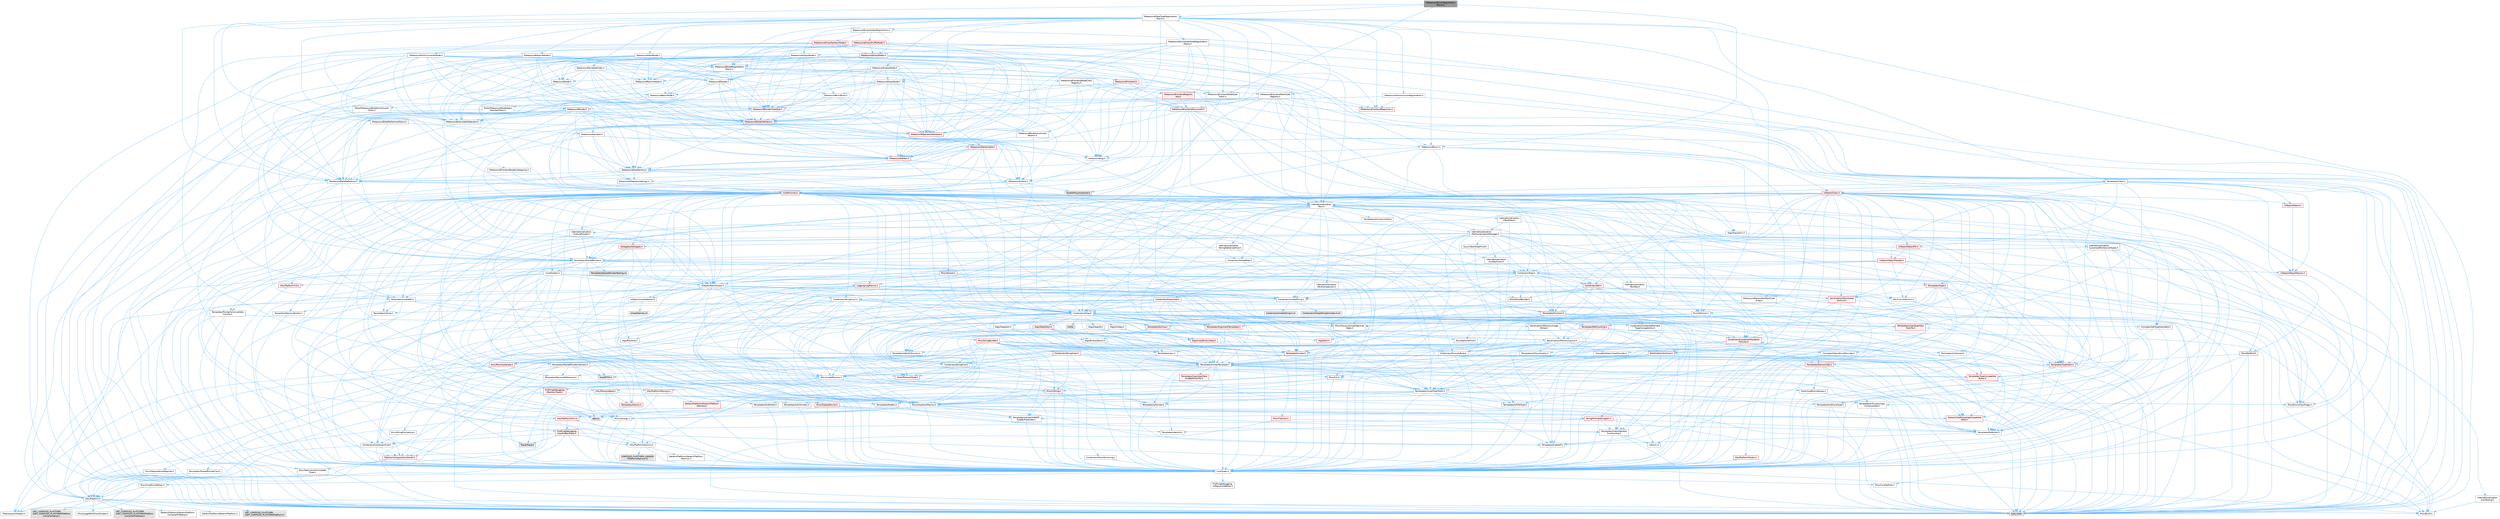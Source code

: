 digraph "MetasoundEnumRegistrationMacro.h"
{
 // INTERACTIVE_SVG=YES
 // LATEX_PDF_SIZE
  bgcolor="transparent";
  edge [fontname=Helvetica,fontsize=10,labelfontname=Helvetica,labelfontsize=10];
  node [fontname=Helvetica,fontsize=10,shape=box,height=0.2,width=0.4];
  Node1 [id="Node000001",label="MetasoundEnumRegistration\lMacro.h",height=0.2,width=0.4,color="gray40", fillcolor="grey60", style="filled", fontcolor="black",tooltip=" "];
  Node1 -> Node2 [id="edge1_Node000001_Node000002",color="steelblue1",style="solid",tooltip=" "];
  Node2 [id="Node000002",label="MetasoundDataReference.h",height=0.2,width=0.4,color="grey40", fillcolor="white", style="filled",URL="$dc/d67/MetasoundDataReference_8h.html",tooltip=" "];
  Node2 -> Node3 [id="edge2_Node000002_Node000003",color="steelblue1",style="solid",tooltip=" "];
  Node3 [id="Node000003",label="type_traits",height=0.2,width=0.4,color="grey60", fillcolor="#E0E0E0", style="filled",tooltip=" "];
  Node2 -> Node4 [id="edge3_Node000002_Node000004",color="steelblue1",style="solid",tooltip=" "];
  Node4 [id="Node000004",label="Containers/UnrealString.h",height=0.2,width=0.4,color="grey40", fillcolor="white", style="filled",URL="$d5/dba/UnrealString_8h.html",tooltip=" "];
  Node4 -> Node5 [id="edge4_Node000004_Node000005",color="steelblue1",style="solid",tooltip=" "];
  Node5 [id="Node000005",label="Containers/UnrealStringIncludes.h.inl",height=0.2,width=0.4,color="grey60", fillcolor="#E0E0E0", style="filled",tooltip=" "];
  Node4 -> Node6 [id="edge5_Node000004_Node000006",color="steelblue1",style="solid",tooltip=" "];
  Node6 [id="Node000006",label="Containers/UnrealString.h.inl",height=0.2,width=0.4,color="grey60", fillcolor="#E0E0E0", style="filled",tooltip=" "];
  Node4 -> Node7 [id="edge6_Node000004_Node000007",color="steelblue1",style="solid",tooltip=" "];
  Node7 [id="Node000007",label="Misc/StringFormatArg.h",height=0.2,width=0.4,color="grey40", fillcolor="white", style="filled",URL="$d2/d16/StringFormatArg_8h.html",tooltip=" "];
  Node7 -> Node8 [id="edge7_Node000007_Node000008",color="steelblue1",style="solid",tooltip=" "];
  Node8 [id="Node000008",label="Containers/ContainersFwd.h",height=0.2,width=0.4,color="grey40", fillcolor="white", style="filled",URL="$d4/d0a/ContainersFwd_8h.html",tooltip=" "];
  Node8 -> Node9 [id="edge8_Node000008_Node000009",color="steelblue1",style="solid",tooltip=" "];
  Node9 [id="Node000009",label="HAL/Platform.h",height=0.2,width=0.4,color="grey40", fillcolor="white", style="filled",URL="$d9/dd0/Platform_8h.html",tooltip=" "];
  Node9 -> Node10 [id="edge9_Node000009_Node000010",color="steelblue1",style="solid",tooltip=" "];
  Node10 [id="Node000010",label="Misc/Build.h",height=0.2,width=0.4,color="grey40", fillcolor="white", style="filled",URL="$d3/dbb/Build_8h.html",tooltip=" "];
  Node9 -> Node11 [id="edge10_Node000009_Node000011",color="steelblue1",style="solid",tooltip=" "];
  Node11 [id="Node000011",label="Misc/LargeWorldCoordinates.h",height=0.2,width=0.4,color="grey40", fillcolor="white", style="filled",URL="$d2/dcb/LargeWorldCoordinates_8h.html",tooltip=" "];
  Node9 -> Node3 [id="edge11_Node000009_Node000003",color="steelblue1",style="solid",tooltip=" "];
  Node9 -> Node12 [id="edge12_Node000009_Node000012",color="steelblue1",style="solid",tooltip=" "];
  Node12 [id="Node000012",label="PreprocessorHelpers.h",height=0.2,width=0.4,color="grey40", fillcolor="white", style="filled",URL="$db/ddb/PreprocessorHelpers_8h.html",tooltip=" "];
  Node9 -> Node13 [id="edge13_Node000009_Node000013",color="steelblue1",style="solid",tooltip=" "];
  Node13 [id="Node000013",label="UBT_COMPILED_PLATFORM\l/UBT_COMPILED_PLATFORMPlatform\lCompilerPreSetup.h",height=0.2,width=0.4,color="grey60", fillcolor="#E0E0E0", style="filled",tooltip=" "];
  Node9 -> Node14 [id="edge14_Node000009_Node000014",color="steelblue1",style="solid",tooltip=" "];
  Node14 [id="Node000014",label="GenericPlatform/GenericPlatform\lCompilerPreSetup.h",height=0.2,width=0.4,color="grey40", fillcolor="white", style="filled",URL="$d9/dc8/GenericPlatformCompilerPreSetup_8h.html",tooltip=" "];
  Node9 -> Node15 [id="edge15_Node000009_Node000015",color="steelblue1",style="solid",tooltip=" "];
  Node15 [id="Node000015",label="GenericPlatform/GenericPlatform.h",height=0.2,width=0.4,color="grey40", fillcolor="white", style="filled",URL="$d6/d84/GenericPlatform_8h.html",tooltip=" "];
  Node9 -> Node16 [id="edge16_Node000009_Node000016",color="steelblue1",style="solid",tooltip=" "];
  Node16 [id="Node000016",label="UBT_COMPILED_PLATFORM\l/UBT_COMPILED_PLATFORMPlatform.h",height=0.2,width=0.4,color="grey60", fillcolor="#E0E0E0", style="filled",tooltip=" "];
  Node9 -> Node17 [id="edge17_Node000009_Node000017",color="steelblue1",style="solid",tooltip=" "];
  Node17 [id="Node000017",label="UBT_COMPILED_PLATFORM\l/UBT_COMPILED_PLATFORMPlatform\lCompilerSetup.h",height=0.2,width=0.4,color="grey60", fillcolor="#E0E0E0", style="filled",tooltip=" "];
  Node8 -> Node18 [id="edge18_Node000008_Node000018",color="steelblue1",style="solid",tooltip=" "];
  Node18 [id="Node000018",label="CoreTypes.h",height=0.2,width=0.4,color="grey40", fillcolor="white", style="filled",URL="$dc/dec/CoreTypes_8h.html",tooltip=" "];
  Node18 -> Node9 [id="edge19_Node000018_Node000009",color="steelblue1",style="solid",tooltip=" "];
  Node18 -> Node19 [id="edge20_Node000018_Node000019",color="steelblue1",style="solid",tooltip=" "];
  Node19 [id="Node000019",label="ProfilingDebugging\l/UMemoryDefines.h",height=0.2,width=0.4,color="grey40", fillcolor="white", style="filled",URL="$d2/da2/UMemoryDefines_8h.html",tooltip=" "];
  Node18 -> Node20 [id="edge21_Node000018_Node000020",color="steelblue1",style="solid",tooltip=" "];
  Node20 [id="Node000020",label="Misc/CoreMiscDefines.h",height=0.2,width=0.4,color="grey40", fillcolor="white", style="filled",URL="$da/d38/CoreMiscDefines_8h.html",tooltip=" "];
  Node20 -> Node9 [id="edge22_Node000020_Node000009",color="steelblue1",style="solid",tooltip=" "];
  Node20 -> Node12 [id="edge23_Node000020_Node000012",color="steelblue1",style="solid",tooltip=" "];
  Node18 -> Node21 [id="edge24_Node000018_Node000021",color="steelblue1",style="solid",tooltip=" "];
  Node21 [id="Node000021",label="Misc/CoreDefines.h",height=0.2,width=0.4,color="grey40", fillcolor="white", style="filled",URL="$d3/dd2/CoreDefines_8h.html",tooltip=" "];
  Node8 -> Node22 [id="edge25_Node000008_Node000022",color="steelblue1",style="solid",tooltip=" "];
  Node22 [id="Node000022",label="Traits/IsContiguousContainer.h",height=0.2,width=0.4,color="red", fillcolor="#FFF0F0", style="filled",URL="$d5/d3c/IsContiguousContainer_8h.html",tooltip=" "];
  Node22 -> Node18 [id="edge26_Node000022_Node000018",color="steelblue1",style="solid",tooltip=" "];
  Node22 -> Node23 [id="edge27_Node000022_Node000023",color="steelblue1",style="solid",tooltip=" "];
  Node23 [id="Node000023",label="Misc/StaticAssertComplete\lType.h",height=0.2,width=0.4,color="grey40", fillcolor="white", style="filled",URL="$d5/d4e/StaticAssertCompleteType_8h.html",tooltip=" "];
  Node2 -> Node9 [id="edge28_Node000002_Node000009",color="steelblue1",style="solid",tooltip=" "];
  Node2 -> Node25 [id="edge29_Node000002_Node000025",color="steelblue1",style="solid",tooltip=" "];
  Node25 [id="Node000025",label="Internationalization\l/Text.h",height=0.2,width=0.4,color="grey40", fillcolor="white", style="filled",URL="$d6/d35/Text_8h.html",tooltip=" "];
  Node25 -> Node18 [id="edge30_Node000025_Node000018",color="steelblue1",style="solid",tooltip=" "];
  Node25 -> Node26 [id="edge31_Node000025_Node000026",color="steelblue1",style="solid",tooltip=" "];
  Node26 [id="Node000026",label="HAL/PlatformAtomics.h",height=0.2,width=0.4,color="grey40", fillcolor="white", style="filled",URL="$d3/d36/PlatformAtomics_8h.html",tooltip=" "];
  Node26 -> Node18 [id="edge32_Node000026_Node000018",color="steelblue1",style="solid",tooltip=" "];
  Node26 -> Node27 [id="edge33_Node000026_Node000027",color="steelblue1",style="solid",tooltip=" "];
  Node27 [id="Node000027",label="GenericPlatform/GenericPlatform\lAtomics.h",height=0.2,width=0.4,color="grey40", fillcolor="white", style="filled",URL="$da/d72/GenericPlatformAtomics_8h.html",tooltip=" "];
  Node27 -> Node18 [id="edge34_Node000027_Node000018",color="steelblue1",style="solid",tooltip=" "];
  Node26 -> Node28 [id="edge35_Node000026_Node000028",color="steelblue1",style="solid",tooltip=" "];
  Node28 [id="Node000028",label="COMPILED_PLATFORM_HEADER\l(PlatformAtomics.h)",height=0.2,width=0.4,color="grey60", fillcolor="#E0E0E0", style="filled",tooltip=" "];
  Node25 -> Node29 [id="edge36_Node000025_Node000029",color="steelblue1",style="solid",tooltip=" "];
  Node29 [id="Node000029",label="Misc/AssertionMacros.h",height=0.2,width=0.4,color="grey40", fillcolor="white", style="filled",URL="$d0/dfa/AssertionMacros_8h.html",tooltip=" "];
  Node29 -> Node18 [id="edge37_Node000029_Node000018",color="steelblue1",style="solid",tooltip=" "];
  Node29 -> Node9 [id="edge38_Node000029_Node000009",color="steelblue1",style="solid",tooltip=" "];
  Node29 -> Node30 [id="edge39_Node000029_Node000030",color="steelblue1",style="solid",tooltip=" "];
  Node30 [id="Node000030",label="HAL/PlatformMisc.h",height=0.2,width=0.4,color="red", fillcolor="#FFF0F0", style="filled",URL="$d0/df5/PlatformMisc_8h.html",tooltip=" "];
  Node30 -> Node18 [id="edge40_Node000030_Node000018",color="steelblue1",style="solid",tooltip=" "];
  Node30 -> Node54 [id="edge41_Node000030_Node000054",color="steelblue1",style="solid",tooltip=" "];
  Node54 [id="Node000054",label="ProfilingDebugging\l/CpuProfilerTrace.h",height=0.2,width=0.4,color="red", fillcolor="#FFF0F0", style="filled",URL="$da/dcb/CpuProfilerTrace_8h.html",tooltip=" "];
  Node54 -> Node18 [id="edge42_Node000054_Node000018",color="steelblue1",style="solid",tooltip=" "];
  Node54 -> Node8 [id="edge43_Node000054_Node000008",color="steelblue1",style="solid",tooltip=" "];
  Node54 -> Node26 [id="edge44_Node000054_Node000026",color="steelblue1",style="solid",tooltip=" "];
  Node54 -> Node12 [id="edge45_Node000054_Node000012",color="steelblue1",style="solid",tooltip=" "];
  Node54 -> Node10 [id="edge46_Node000054_Node000010",color="steelblue1",style="solid",tooltip=" "];
  Node54 -> Node58 [id="edge47_Node000054_Node000058",color="steelblue1",style="solid",tooltip=" "];
  Node58 [id="Node000058",label="Trace/Trace.h",height=0.2,width=0.4,color="grey60", fillcolor="#E0E0E0", style="filled",tooltip=" "];
  Node29 -> Node12 [id="edge48_Node000029_Node000012",color="steelblue1",style="solid",tooltip=" "];
  Node29 -> Node59 [id="edge49_Node000029_Node000059",color="steelblue1",style="solid",tooltip=" "];
  Node59 [id="Node000059",label="Templates/EnableIf.h",height=0.2,width=0.4,color="grey40", fillcolor="white", style="filled",URL="$d7/d60/EnableIf_8h.html",tooltip=" "];
  Node59 -> Node18 [id="edge50_Node000059_Node000018",color="steelblue1",style="solid",tooltip=" "];
  Node29 -> Node60 [id="edge51_Node000029_Node000060",color="steelblue1",style="solid",tooltip=" "];
  Node60 [id="Node000060",label="Templates/IsArrayOrRefOf\lTypeByPredicate.h",height=0.2,width=0.4,color="grey40", fillcolor="white", style="filled",URL="$d6/da1/IsArrayOrRefOfTypeByPredicate_8h.html",tooltip=" "];
  Node60 -> Node18 [id="edge52_Node000060_Node000018",color="steelblue1",style="solid",tooltip=" "];
  Node29 -> Node61 [id="edge53_Node000029_Node000061",color="steelblue1",style="solid",tooltip=" "];
  Node61 [id="Node000061",label="Templates/IsValidVariadic\lFunctionArg.h",height=0.2,width=0.4,color="grey40", fillcolor="white", style="filled",URL="$d0/dc8/IsValidVariadicFunctionArg_8h.html",tooltip=" "];
  Node61 -> Node18 [id="edge54_Node000061_Node000018",color="steelblue1",style="solid",tooltip=" "];
  Node61 -> Node62 [id="edge55_Node000061_Node000062",color="steelblue1",style="solid",tooltip=" "];
  Node62 [id="Node000062",label="IsEnum.h",height=0.2,width=0.4,color="grey40", fillcolor="white", style="filled",URL="$d4/de5/IsEnum_8h.html",tooltip=" "];
  Node61 -> Node3 [id="edge56_Node000061_Node000003",color="steelblue1",style="solid",tooltip=" "];
  Node29 -> Node63 [id="edge57_Node000029_Node000063",color="steelblue1",style="solid",tooltip=" "];
  Node63 [id="Node000063",label="Traits/IsCharEncodingCompatible\lWith.h",height=0.2,width=0.4,color="red", fillcolor="#FFF0F0", style="filled",URL="$df/dd1/IsCharEncodingCompatibleWith_8h.html",tooltip=" "];
  Node63 -> Node3 [id="edge58_Node000063_Node000003",color="steelblue1",style="solid",tooltip=" "];
  Node29 -> Node65 [id="edge59_Node000029_Node000065",color="steelblue1",style="solid",tooltip=" "];
  Node65 [id="Node000065",label="Misc/VarArgs.h",height=0.2,width=0.4,color="grey40", fillcolor="white", style="filled",URL="$d5/d6f/VarArgs_8h.html",tooltip=" "];
  Node65 -> Node18 [id="edge60_Node000065_Node000018",color="steelblue1",style="solid",tooltip=" "];
  Node29 -> Node66 [id="edge61_Node000029_Node000066",color="steelblue1",style="solid",tooltip=" "];
  Node66 [id="Node000066",label="String/FormatStringSan.h",height=0.2,width=0.4,color="red", fillcolor="#FFF0F0", style="filled",URL="$d3/d8b/FormatStringSan_8h.html",tooltip=" "];
  Node66 -> Node3 [id="edge62_Node000066_Node000003",color="steelblue1",style="solid",tooltip=" "];
  Node66 -> Node18 [id="edge63_Node000066_Node000018",color="steelblue1",style="solid",tooltip=" "];
  Node66 -> Node67 [id="edge64_Node000066_Node000067",color="steelblue1",style="solid",tooltip=" "];
  Node67 [id="Node000067",label="Templates/Requires.h",height=0.2,width=0.4,color="grey40", fillcolor="white", style="filled",URL="$dc/d96/Requires_8h.html",tooltip=" "];
  Node67 -> Node59 [id="edge65_Node000067_Node000059",color="steelblue1",style="solid",tooltip=" "];
  Node67 -> Node3 [id="edge66_Node000067_Node000003",color="steelblue1",style="solid",tooltip=" "];
  Node66 -> Node68 [id="edge67_Node000066_Node000068",color="steelblue1",style="solid",tooltip=" "];
  Node68 [id="Node000068",label="Templates/Identity.h",height=0.2,width=0.4,color="grey40", fillcolor="white", style="filled",URL="$d0/dd5/Identity_8h.html",tooltip=" "];
  Node66 -> Node61 [id="edge68_Node000066_Node000061",color="steelblue1",style="solid",tooltip=" "];
  Node66 -> Node8 [id="edge69_Node000066_Node000008",color="steelblue1",style="solid",tooltip=" "];
  Node29 -> Node72 [id="edge70_Node000029_Node000072",color="steelblue1",style="solid",tooltip=" "];
  Node72 [id="Node000072",label="atomic",height=0.2,width=0.4,color="grey60", fillcolor="#E0E0E0", style="filled",tooltip=" "];
  Node25 -> Node50 [id="edge71_Node000025_Node000050",color="steelblue1",style="solid",tooltip=" "];
  Node50 [id="Node000050",label="Misc/EnumClassFlags.h",height=0.2,width=0.4,color="grey40", fillcolor="white", style="filled",URL="$d8/de7/EnumClassFlags_8h.html",tooltip=" "];
  Node25 -> Node73 [id="edge72_Node000025_Node000073",color="steelblue1",style="solid",tooltip=" "];
  Node73 [id="Node000073",label="Templates/UnrealTypeTraits.h",height=0.2,width=0.4,color="grey40", fillcolor="white", style="filled",URL="$d2/d2d/UnrealTypeTraits_8h.html",tooltip=" "];
  Node73 -> Node18 [id="edge73_Node000073_Node000018",color="steelblue1",style="solid",tooltip=" "];
  Node73 -> Node74 [id="edge74_Node000073_Node000074",color="steelblue1",style="solid",tooltip=" "];
  Node74 [id="Node000074",label="Templates/IsPointer.h",height=0.2,width=0.4,color="grey40", fillcolor="white", style="filled",URL="$d7/d05/IsPointer_8h.html",tooltip=" "];
  Node74 -> Node18 [id="edge75_Node000074_Node000018",color="steelblue1",style="solid",tooltip=" "];
  Node73 -> Node29 [id="edge76_Node000073_Node000029",color="steelblue1",style="solid",tooltip=" "];
  Node73 -> Node75 [id="edge77_Node000073_Node000075",color="steelblue1",style="solid",tooltip=" "];
  Node75 [id="Node000075",label="Templates/AndOrNot.h",height=0.2,width=0.4,color="grey40", fillcolor="white", style="filled",URL="$db/d0a/AndOrNot_8h.html",tooltip=" "];
  Node75 -> Node18 [id="edge78_Node000075_Node000018",color="steelblue1",style="solid",tooltip=" "];
  Node73 -> Node59 [id="edge79_Node000073_Node000059",color="steelblue1",style="solid",tooltip=" "];
  Node73 -> Node76 [id="edge80_Node000073_Node000076",color="steelblue1",style="solid",tooltip=" "];
  Node76 [id="Node000076",label="Templates/IsArithmetic.h",height=0.2,width=0.4,color="grey40", fillcolor="white", style="filled",URL="$d2/d5d/IsArithmetic_8h.html",tooltip=" "];
  Node76 -> Node18 [id="edge81_Node000076_Node000018",color="steelblue1",style="solid",tooltip=" "];
  Node73 -> Node62 [id="edge82_Node000073_Node000062",color="steelblue1",style="solid",tooltip=" "];
  Node73 -> Node77 [id="edge83_Node000073_Node000077",color="steelblue1",style="solid",tooltip=" "];
  Node77 [id="Node000077",label="Templates/Models.h",height=0.2,width=0.4,color="grey40", fillcolor="white", style="filled",URL="$d3/d0c/Models_8h.html",tooltip=" "];
  Node77 -> Node68 [id="edge84_Node000077_Node000068",color="steelblue1",style="solid",tooltip=" "];
  Node73 -> Node78 [id="edge85_Node000073_Node000078",color="steelblue1",style="solid",tooltip=" "];
  Node78 [id="Node000078",label="Templates/IsPODType.h",height=0.2,width=0.4,color="grey40", fillcolor="white", style="filled",URL="$d7/db1/IsPODType_8h.html",tooltip=" "];
  Node78 -> Node18 [id="edge86_Node000078_Node000018",color="steelblue1",style="solid",tooltip=" "];
  Node73 -> Node79 [id="edge87_Node000073_Node000079",color="steelblue1",style="solid",tooltip=" "];
  Node79 [id="Node000079",label="Templates/IsUECoreType.h",height=0.2,width=0.4,color="grey40", fillcolor="white", style="filled",URL="$d1/db8/IsUECoreType_8h.html",tooltip=" "];
  Node79 -> Node18 [id="edge88_Node000079_Node000018",color="steelblue1",style="solid",tooltip=" "];
  Node79 -> Node3 [id="edge89_Node000079_Node000003",color="steelblue1",style="solid",tooltip=" "];
  Node73 -> Node80 [id="edge90_Node000073_Node000080",color="steelblue1",style="solid",tooltip=" "];
  Node80 [id="Node000080",label="Templates/IsTriviallyCopy\lConstructible.h",height=0.2,width=0.4,color="grey40", fillcolor="white", style="filled",URL="$d3/d78/IsTriviallyCopyConstructible_8h.html",tooltip=" "];
  Node80 -> Node18 [id="edge91_Node000080_Node000018",color="steelblue1",style="solid",tooltip=" "];
  Node80 -> Node3 [id="edge92_Node000080_Node000003",color="steelblue1",style="solid",tooltip=" "];
  Node25 -> Node81 [id="edge93_Node000025_Node000081",color="steelblue1",style="solid",tooltip=" "];
  Node81 [id="Node000081",label="Containers/Array.h",height=0.2,width=0.4,color="grey40", fillcolor="white", style="filled",URL="$df/dd0/Array_8h.html",tooltip=" "];
  Node81 -> Node18 [id="edge94_Node000081_Node000018",color="steelblue1",style="solid",tooltip=" "];
  Node81 -> Node29 [id="edge95_Node000081_Node000029",color="steelblue1",style="solid",tooltip=" "];
  Node81 -> Node82 [id="edge96_Node000081_Node000082",color="steelblue1",style="solid",tooltip=" "];
  Node82 [id="Node000082",label="Misc/IntrusiveUnsetOptional\lState.h",height=0.2,width=0.4,color="grey40", fillcolor="white", style="filled",URL="$d2/d0a/IntrusiveUnsetOptionalState_8h.html",tooltip=" "];
  Node82 -> Node83 [id="edge97_Node000082_Node000083",color="steelblue1",style="solid",tooltip=" "];
  Node83 [id="Node000083",label="Misc/OptionalFwd.h",height=0.2,width=0.4,color="grey40", fillcolor="white", style="filled",URL="$dc/d50/OptionalFwd_8h.html",tooltip=" "];
  Node81 -> Node84 [id="edge98_Node000081_Node000084",color="steelblue1",style="solid",tooltip=" "];
  Node84 [id="Node000084",label="Misc/ReverseIterate.h",height=0.2,width=0.4,color="red", fillcolor="#FFF0F0", style="filled",URL="$db/de3/ReverseIterate_8h.html",tooltip=" "];
  Node84 -> Node9 [id="edge99_Node000084_Node000009",color="steelblue1",style="solid",tooltip=" "];
  Node81 -> Node86 [id="edge100_Node000081_Node000086",color="steelblue1",style="solid",tooltip=" "];
  Node86 [id="Node000086",label="HAL/UnrealMemory.h",height=0.2,width=0.4,color="grey40", fillcolor="white", style="filled",URL="$d9/d96/UnrealMemory_8h.html",tooltip=" "];
  Node86 -> Node18 [id="edge101_Node000086_Node000018",color="steelblue1",style="solid",tooltip=" "];
  Node86 -> Node87 [id="edge102_Node000086_Node000087",color="steelblue1",style="solid",tooltip=" "];
  Node87 [id="Node000087",label="GenericPlatform/GenericPlatform\lMemory.h",height=0.2,width=0.4,color="red", fillcolor="#FFF0F0", style="filled",URL="$dd/d22/GenericPlatformMemory_8h.html",tooltip=" "];
  Node87 -> Node18 [id="edge103_Node000087_Node000018",color="steelblue1",style="solid",tooltip=" "];
  Node86 -> Node90 [id="edge104_Node000086_Node000090",color="steelblue1",style="solid",tooltip=" "];
  Node90 [id="Node000090",label="HAL/MemoryBase.h",height=0.2,width=0.4,color="red", fillcolor="#FFF0F0", style="filled",URL="$d6/d9f/MemoryBase_8h.html",tooltip=" "];
  Node90 -> Node18 [id="edge105_Node000090_Node000018",color="steelblue1",style="solid",tooltip=" "];
  Node90 -> Node26 [id="edge106_Node000090_Node000026",color="steelblue1",style="solid",tooltip=" "];
  Node90 -> Node92 [id="edge107_Node000090_Node000092",color="steelblue1",style="solid",tooltip=" "];
  Node92 [id="Node000092",label="Misc/OutputDevice.h",height=0.2,width=0.4,color="red", fillcolor="#FFF0F0", style="filled",URL="$d7/d32/OutputDevice_8h.html",tooltip=" "];
  Node92 -> Node18 [id="edge108_Node000092_Node000018",color="steelblue1",style="solid",tooltip=" "];
  Node92 -> Node65 [id="edge109_Node000092_Node000065",color="steelblue1",style="solid",tooltip=" "];
  Node92 -> Node60 [id="edge110_Node000092_Node000060",color="steelblue1",style="solid",tooltip=" "];
  Node92 -> Node61 [id="edge111_Node000092_Node000061",color="steelblue1",style="solid",tooltip=" "];
  Node92 -> Node63 [id="edge112_Node000092_Node000063",color="steelblue1",style="solid",tooltip=" "];
  Node90 -> Node94 [id="edge113_Node000090_Node000094",color="steelblue1",style="solid",tooltip=" "];
  Node94 [id="Node000094",label="Templates/Atomic.h",height=0.2,width=0.4,color="red", fillcolor="#FFF0F0", style="filled",URL="$d3/d91/Atomic_8h.html",tooltip=" "];
  Node94 -> Node72 [id="edge114_Node000094_Node000072",color="steelblue1",style="solid",tooltip=" "];
  Node86 -> Node101 [id="edge115_Node000086_Node000101",color="steelblue1",style="solid",tooltip=" "];
  Node101 [id="Node000101",label="HAL/PlatformMemory.h",height=0.2,width=0.4,color="red", fillcolor="#FFF0F0", style="filled",URL="$de/d68/PlatformMemory_8h.html",tooltip=" "];
  Node101 -> Node18 [id="edge116_Node000101_Node000018",color="steelblue1",style="solid",tooltip=" "];
  Node101 -> Node87 [id="edge117_Node000101_Node000087",color="steelblue1",style="solid",tooltip=" "];
  Node86 -> Node103 [id="edge118_Node000086_Node000103",color="steelblue1",style="solid",tooltip=" "];
  Node103 [id="Node000103",label="ProfilingDebugging\l/MemoryTrace.h",height=0.2,width=0.4,color="red", fillcolor="#FFF0F0", style="filled",URL="$da/dd7/MemoryTrace_8h.html",tooltip=" "];
  Node103 -> Node9 [id="edge119_Node000103_Node000009",color="steelblue1",style="solid",tooltip=" "];
  Node103 -> Node50 [id="edge120_Node000103_Node000050",color="steelblue1",style="solid",tooltip=" "];
  Node103 -> Node58 [id="edge121_Node000103_Node000058",color="steelblue1",style="solid",tooltip=" "];
  Node86 -> Node74 [id="edge122_Node000086_Node000074",color="steelblue1",style="solid",tooltip=" "];
  Node81 -> Node73 [id="edge123_Node000081_Node000073",color="steelblue1",style="solid",tooltip=" "];
  Node81 -> Node104 [id="edge124_Node000081_Node000104",color="steelblue1",style="solid",tooltip=" "];
  Node104 [id="Node000104",label="Templates/UnrealTemplate.h",height=0.2,width=0.4,color="grey40", fillcolor="white", style="filled",URL="$d4/d24/UnrealTemplate_8h.html",tooltip=" "];
  Node104 -> Node18 [id="edge125_Node000104_Node000018",color="steelblue1",style="solid",tooltip=" "];
  Node104 -> Node74 [id="edge126_Node000104_Node000074",color="steelblue1",style="solid",tooltip=" "];
  Node104 -> Node86 [id="edge127_Node000104_Node000086",color="steelblue1",style="solid",tooltip=" "];
  Node104 -> Node105 [id="edge128_Node000104_Node000105",color="steelblue1",style="solid",tooltip=" "];
  Node105 [id="Node000105",label="Templates/CopyQualifiers\lAndRefsFromTo.h",height=0.2,width=0.4,color="red", fillcolor="#FFF0F0", style="filled",URL="$d3/db3/CopyQualifiersAndRefsFromTo_8h.html",tooltip=" "];
  Node104 -> Node73 [id="edge129_Node000104_Node000073",color="steelblue1",style="solid",tooltip=" "];
  Node104 -> Node107 [id="edge130_Node000104_Node000107",color="steelblue1",style="solid",tooltip=" "];
  Node107 [id="Node000107",label="Templates/RemoveReference.h",height=0.2,width=0.4,color="grey40", fillcolor="white", style="filled",URL="$da/dbe/RemoveReference_8h.html",tooltip=" "];
  Node107 -> Node18 [id="edge131_Node000107_Node000018",color="steelblue1",style="solid",tooltip=" "];
  Node104 -> Node67 [id="edge132_Node000104_Node000067",color="steelblue1",style="solid",tooltip=" "];
  Node104 -> Node108 [id="edge133_Node000104_Node000108",color="steelblue1",style="solid",tooltip=" "];
  Node108 [id="Node000108",label="Templates/TypeCompatible\lBytes.h",height=0.2,width=0.4,color="red", fillcolor="#FFF0F0", style="filled",URL="$df/d0a/TypeCompatibleBytes_8h.html",tooltip=" "];
  Node108 -> Node18 [id="edge134_Node000108_Node000018",color="steelblue1",style="solid",tooltip=" "];
  Node108 -> Node3 [id="edge135_Node000108_Node000003",color="steelblue1",style="solid",tooltip=" "];
  Node104 -> Node68 [id="edge136_Node000104_Node000068",color="steelblue1",style="solid",tooltip=" "];
  Node104 -> Node22 [id="edge137_Node000104_Node000022",color="steelblue1",style="solid",tooltip=" "];
  Node104 -> Node109 [id="edge138_Node000104_Node000109",color="steelblue1",style="solid",tooltip=" "];
  Node109 [id="Node000109",label="Traits/UseBitwiseSwap.h",height=0.2,width=0.4,color="grey40", fillcolor="white", style="filled",URL="$db/df3/UseBitwiseSwap_8h.html",tooltip=" "];
  Node109 -> Node18 [id="edge139_Node000109_Node000018",color="steelblue1",style="solid",tooltip=" "];
  Node109 -> Node3 [id="edge140_Node000109_Node000003",color="steelblue1",style="solid",tooltip=" "];
  Node104 -> Node3 [id="edge141_Node000104_Node000003",color="steelblue1",style="solid",tooltip=" "];
  Node81 -> Node110 [id="edge142_Node000081_Node000110",color="steelblue1",style="solid",tooltip=" "];
  Node110 [id="Node000110",label="Containers/AllowShrinking.h",height=0.2,width=0.4,color="grey40", fillcolor="white", style="filled",URL="$d7/d1a/AllowShrinking_8h.html",tooltip=" "];
  Node110 -> Node18 [id="edge143_Node000110_Node000018",color="steelblue1",style="solid",tooltip=" "];
  Node81 -> Node111 [id="edge144_Node000081_Node000111",color="steelblue1",style="solid",tooltip=" "];
  Node111 [id="Node000111",label="Containers/ContainerAllocation\lPolicies.h",height=0.2,width=0.4,color="red", fillcolor="#FFF0F0", style="filled",URL="$d7/dff/ContainerAllocationPolicies_8h.html",tooltip=" "];
  Node111 -> Node18 [id="edge145_Node000111_Node000018",color="steelblue1",style="solid",tooltip=" "];
  Node111 -> Node111 [id="edge146_Node000111_Node000111",color="steelblue1",style="solid",tooltip=" "];
  Node111 -> Node86 [id="edge147_Node000111_Node000086",color="steelblue1",style="solid",tooltip=" "];
  Node111 -> Node29 [id="edge148_Node000111_Node000029",color="steelblue1",style="solid",tooltip=" "];
  Node111 -> Node121 [id="edge149_Node000111_Node000121",color="steelblue1",style="solid",tooltip=" "];
  Node121 [id="Node000121",label="Templates/IsPolymorphic.h",height=0.2,width=0.4,color="grey40", fillcolor="white", style="filled",URL="$dc/d20/IsPolymorphic_8h.html",tooltip=" "];
  Node111 -> Node122 [id="edge150_Node000111_Node000122",color="steelblue1",style="solid",tooltip=" "];
  Node122 [id="Node000122",label="Templates/MemoryOps.h",height=0.2,width=0.4,color="red", fillcolor="#FFF0F0", style="filled",URL="$db/dea/MemoryOps_8h.html",tooltip=" "];
  Node122 -> Node18 [id="edge151_Node000122_Node000018",color="steelblue1",style="solid",tooltip=" "];
  Node122 -> Node86 [id="edge152_Node000122_Node000086",color="steelblue1",style="solid",tooltip=" "];
  Node122 -> Node80 [id="edge153_Node000122_Node000080",color="steelblue1",style="solid",tooltip=" "];
  Node122 -> Node67 [id="edge154_Node000122_Node000067",color="steelblue1",style="solid",tooltip=" "];
  Node122 -> Node73 [id="edge155_Node000122_Node000073",color="steelblue1",style="solid",tooltip=" "];
  Node122 -> Node109 [id="edge156_Node000122_Node000109",color="steelblue1",style="solid",tooltip=" "];
  Node122 -> Node3 [id="edge157_Node000122_Node000003",color="steelblue1",style="solid",tooltip=" "];
  Node111 -> Node108 [id="edge158_Node000111_Node000108",color="steelblue1",style="solid",tooltip=" "];
  Node111 -> Node3 [id="edge159_Node000111_Node000003",color="steelblue1",style="solid",tooltip=" "];
  Node81 -> Node123 [id="edge160_Node000081_Node000123",color="steelblue1",style="solid",tooltip=" "];
  Node123 [id="Node000123",label="Containers/ContainerElement\lTypeCompatibility.h",height=0.2,width=0.4,color="grey40", fillcolor="white", style="filled",URL="$df/ddf/ContainerElementTypeCompatibility_8h.html",tooltip=" "];
  Node123 -> Node18 [id="edge161_Node000123_Node000018",color="steelblue1",style="solid",tooltip=" "];
  Node123 -> Node73 [id="edge162_Node000123_Node000073",color="steelblue1",style="solid",tooltip=" "];
  Node81 -> Node124 [id="edge163_Node000081_Node000124",color="steelblue1",style="solid",tooltip=" "];
  Node124 [id="Node000124",label="Serialization/Archive.h",height=0.2,width=0.4,color="red", fillcolor="#FFF0F0", style="filled",URL="$d7/d3b/Archive_8h.html",tooltip=" "];
  Node124 -> Node18 [id="edge164_Node000124_Node000018",color="steelblue1",style="solid",tooltip=" "];
  Node124 -> Node29 [id="edge165_Node000124_Node000029",color="steelblue1",style="solid",tooltip=" "];
  Node124 -> Node10 [id="edge166_Node000124_Node000010",color="steelblue1",style="solid",tooltip=" "];
  Node124 -> Node65 [id="edge167_Node000124_Node000065",color="steelblue1",style="solid",tooltip=" "];
  Node124 -> Node59 [id="edge168_Node000124_Node000059",color="steelblue1",style="solid",tooltip=" "];
  Node124 -> Node60 [id="edge169_Node000124_Node000060",color="steelblue1",style="solid",tooltip=" "];
  Node124 -> Node61 [id="edge170_Node000124_Node000061",color="steelblue1",style="solid",tooltip=" "];
  Node124 -> Node104 [id="edge171_Node000124_Node000104",color="steelblue1",style="solid",tooltip=" "];
  Node124 -> Node63 [id="edge172_Node000124_Node000063",color="steelblue1",style="solid",tooltip=" "];
  Node81 -> Node134 [id="edge173_Node000081_Node000134",color="steelblue1",style="solid",tooltip=" "];
  Node134 [id="Node000134",label="Serialization/MemoryImage\lWriter.h",height=0.2,width=0.4,color="grey40", fillcolor="white", style="filled",URL="$d0/d08/MemoryImageWriter_8h.html",tooltip=" "];
  Node134 -> Node18 [id="edge174_Node000134_Node000018",color="steelblue1",style="solid",tooltip=" "];
  Node134 -> Node135 [id="edge175_Node000134_Node000135",color="steelblue1",style="solid",tooltip=" "];
  Node135 [id="Node000135",label="Serialization/MemoryLayout.h",height=0.2,width=0.4,color="grey40", fillcolor="white", style="filled",URL="$d7/d66/MemoryLayout_8h.html",tooltip=" "];
  Node135 -> Node136 [id="edge176_Node000135_Node000136",color="steelblue1",style="solid",tooltip=" "];
  Node136 [id="Node000136",label="Concepts/StaticClassProvider.h",height=0.2,width=0.4,color="grey40", fillcolor="white", style="filled",URL="$dd/d83/StaticClassProvider_8h.html",tooltip=" "];
  Node135 -> Node137 [id="edge177_Node000135_Node000137",color="steelblue1",style="solid",tooltip=" "];
  Node137 [id="Node000137",label="Concepts/StaticStructProvider.h",height=0.2,width=0.4,color="grey40", fillcolor="white", style="filled",URL="$d5/d77/StaticStructProvider_8h.html",tooltip=" "];
  Node135 -> Node138 [id="edge178_Node000135_Node000138",color="steelblue1",style="solid",tooltip=" "];
  Node138 [id="Node000138",label="Containers/EnumAsByte.h",height=0.2,width=0.4,color="grey40", fillcolor="white", style="filled",URL="$d6/d9a/EnumAsByte_8h.html",tooltip=" "];
  Node138 -> Node18 [id="edge179_Node000138_Node000018",color="steelblue1",style="solid",tooltip=" "];
  Node138 -> Node78 [id="edge180_Node000138_Node000078",color="steelblue1",style="solid",tooltip=" "];
  Node138 -> Node139 [id="edge181_Node000138_Node000139",color="steelblue1",style="solid",tooltip=" "];
  Node139 [id="Node000139",label="Templates/TypeHash.h",height=0.2,width=0.4,color="red", fillcolor="#FFF0F0", style="filled",URL="$d1/d62/TypeHash_8h.html",tooltip=" "];
  Node139 -> Node18 [id="edge182_Node000139_Node000018",color="steelblue1",style="solid",tooltip=" "];
  Node139 -> Node67 [id="edge183_Node000139_Node000067",color="steelblue1",style="solid",tooltip=" "];
  Node139 -> Node140 [id="edge184_Node000139_Node000140",color="steelblue1",style="solid",tooltip=" "];
  Node140 [id="Node000140",label="Misc/Crc.h",height=0.2,width=0.4,color="red", fillcolor="#FFF0F0", style="filled",URL="$d4/dd2/Crc_8h.html",tooltip=" "];
  Node140 -> Node18 [id="edge185_Node000140_Node000018",color="steelblue1",style="solid",tooltip=" "];
  Node140 -> Node29 [id="edge186_Node000140_Node000029",color="steelblue1",style="solid",tooltip=" "];
  Node140 -> Node141 [id="edge187_Node000140_Node000141",color="steelblue1",style="solid",tooltip=" "];
  Node141 [id="Node000141",label="Misc/CString.h",height=0.2,width=0.4,color="red", fillcolor="#FFF0F0", style="filled",URL="$d2/d49/CString_8h.html",tooltip=" "];
  Node141 -> Node18 [id="edge188_Node000141_Node000018",color="steelblue1",style="solid",tooltip=" "];
  Node141 -> Node29 [id="edge189_Node000141_Node000029",color="steelblue1",style="solid",tooltip=" "];
  Node141 -> Node65 [id="edge190_Node000141_Node000065",color="steelblue1",style="solid",tooltip=" "];
  Node141 -> Node60 [id="edge191_Node000141_Node000060",color="steelblue1",style="solid",tooltip=" "];
  Node141 -> Node61 [id="edge192_Node000141_Node000061",color="steelblue1",style="solid",tooltip=" "];
  Node141 -> Node63 [id="edge193_Node000141_Node000063",color="steelblue1",style="solid",tooltip=" "];
  Node140 -> Node73 [id="edge194_Node000140_Node000073",color="steelblue1",style="solid",tooltip=" "];
  Node139 -> Node3 [id="edge195_Node000139_Node000003",color="steelblue1",style="solid",tooltip=" "];
  Node135 -> Node32 [id="edge196_Node000135_Node000032",color="steelblue1",style="solid",tooltip=" "];
  Node32 [id="Node000032",label="Containers/StringFwd.h",height=0.2,width=0.4,color="grey40", fillcolor="white", style="filled",URL="$df/d37/StringFwd_8h.html",tooltip=" "];
  Node32 -> Node18 [id="edge197_Node000032_Node000018",color="steelblue1",style="solid",tooltip=" "];
  Node32 -> Node33 [id="edge198_Node000032_Node000033",color="steelblue1",style="solid",tooltip=" "];
  Node33 [id="Node000033",label="Traits/ElementType.h",height=0.2,width=0.4,color="red", fillcolor="#FFF0F0", style="filled",URL="$d5/d4f/ElementType_8h.html",tooltip=" "];
  Node33 -> Node9 [id="edge199_Node000033_Node000009",color="steelblue1",style="solid",tooltip=" "];
  Node33 -> Node3 [id="edge200_Node000033_Node000003",color="steelblue1",style="solid",tooltip=" "];
  Node32 -> Node22 [id="edge201_Node000032_Node000022",color="steelblue1",style="solid",tooltip=" "];
  Node135 -> Node86 [id="edge202_Node000135_Node000086",color="steelblue1",style="solid",tooltip=" "];
  Node135 -> Node146 [id="edge203_Node000135_Node000146",color="steelblue1",style="solid",tooltip=" "];
  Node146 [id="Node000146",label="Misc/DelayedAutoRegister.h",height=0.2,width=0.4,color="grey40", fillcolor="white", style="filled",URL="$d1/dda/DelayedAutoRegister_8h.html",tooltip=" "];
  Node146 -> Node9 [id="edge204_Node000146_Node000009",color="steelblue1",style="solid",tooltip=" "];
  Node135 -> Node59 [id="edge205_Node000135_Node000059",color="steelblue1",style="solid",tooltip=" "];
  Node135 -> Node147 [id="edge206_Node000135_Node000147",color="steelblue1",style="solid",tooltip=" "];
  Node147 [id="Node000147",label="Templates/IsAbstract.h",height=0.2,width=0.4,color="grey40", fillcolor="white", style="filled",URL="$d8/db7/IsAbstract_8h.html",tooltip=" "];
  Node135 -> Node121 [id="edge207_Node000135_Node000121",color="steelblue1",style="solid",tooltip=" "];
  Node135 -> Node77 [id="edge208_Node000135_Node000077",color="steelblue1",style="solid",tooltip=" "];
  Node135 -> Node104 [id="edge209_Node000135_Node000104",color="steelblue1",style="solid",tooltip=" "];
  Node81 -> Node148 [id="edge210_Node000081_Node000148",color="steelblue1",style="solid",tooltip=" "];
  Node148 [id="Node000148",label="Algo/Heapify.h",height=0.2,width=0.4,color="grey40", fillcolor="white", style="filled",URL="$d0/d2a/Heapify_8h.html",tooltip=" "];
  Node148 -> Node149 [id="edge211_Node000148_Node000149",color="steelblue1",style="solid",tooltip=" "];
  Node149 [id="Node000149",label="Algo/Impl/BinaryHeap.h",height=0.2,width=0.4,color="red", fillcolor="#FFF0F0", style="filled",URL="$d7/da3/Algo_2Impl_2BinaryHeap_8h.html",tooltip=" "];
  Node149 -> Node150 [id="edge212_Node000149_Node000150",color="steelblue1",style="solid",tooltip=" "];
  Node150 [id="Node000150",label="Templates/Invoke.h",height=0.2,width=0.4,color="red", fillcolor="#FFF0F0", style="filled",URL="$d7/deb/Invoke_8h.html",tooltip=" "];
  Node150 -> Node18 [id="edge213_Node000150_Node000018",color="steelblue1",style="solid",tooltip=" "];
  Node150 -> Node104 [id="edge214_Node000150_Node000104",color="steelblue1",style="solid",tooltip=" "];
  Node150 -> Node3 [id="edge215_Node000150_Node000003",color="steelblue1",style="solid",tooltip=" "];
  Node149 -> Node3 [id="edge216_Node000149_Node000003",color="steelblue1",style="solid",tooltip=" "];
  Node148 -> Node154 [id="edge217_Node000148_Node000154",color="steelblue1",style="solid",tooltip=" "];
  Node154 [id="Node000154",label="Templates/IdentityFunctor.h",height=0.2,width=0.4,color="grey40", fillcolor="white", style="filled",URL="$d7/d2e/IdentityFunctor_8h.html",tooltip=" "];
  Node154 -> Node9 [id="edge218_Node000154_Node000009",color="steelblue1",style="solid",tooltip=" "];
  Node148 -> Node150 [id="edge219_Node000148_Node000150",color="steelblue1",style="solid",tooltip=" "];
  Node148 -> Node155 [id="edge220_Node000148_Node000155",color="steelblue1",style="solid",tooltip=" "];
  Node155 [id="Node000155",label="Templates/Less.h",height=0.2,width=0.4,color="grey40", fillcolor="white", style="filled",URL="$de/dc8/Less_8h.html",tooltip=" "];
  Node155 -> Node18 [id="edge221_Node000155_Node000018",color="steelblue1",style="solid",tooltip=" "];
  Node155 -> Node104 [id="edge222_Node000155_Node000104",color="steelblue1",style="solid",tooltip=" "];
  Node148 -> Node104 [id="edge223_Node000148_Node000104",color="steelblue1",style="solid",tooltip=" "];
  Node81 -> Node156 [id="edge224_Node000081_Node000156",color="steelblue1",style="solid",tooltip=" "];
  Node156 [id="Node000156",label="Algo/HeapSort.h",height=0.2,width=0.4,color="grey40", fillcolor="white", style="filled",URL="$d3/d92/HeapSort_8h.html",tooltip=" "];
  Node156 -> Node149 [id="edge225_Node000156_Node000149",color="steelblue1",style="solid",tooltip=" "];
  Node156 -> Node154 [id="edge226_Node000156_Node000154",color="steelblue1",style="solid",tooltip=" "];
  Node156 -> Node155 [id="edge227_Node000156_Node000155",color="steelblue1",style="solid",tooltip=" "];
  Node156 -> Node104 [id="edge228_Node000156_Node000104",color="steelblue1",style="solid",tooltip=" "];
  Node81 -> Node157 [id="edge229_Node000081_Node000157",color="steelblue1",style="solid",tooltip=" "];
  Node157 [id="Node000157",label="Algo/IsHeap.h",height=0.2,width=0.4,color="grey40", fillcolor="white", style="filled",URL="$de/d32/IsHeap_8h.html",tooltip=" "];
  Node157 -> Node149 [id="edge230_Node000157_Node000149",color="steelblue1",style="solid",tooltip=" "];
  Node157 -> Node154 [id="edge231_Node000157_Node000154",color="steelblue1",style="solid",tooltip=" "];
  Node157 -> Node150 [id="edge232_Node000157_Node000150",color="steelblue1",style="solid",tooltip=" "];
  Node157 -> Node155 [id="edge233_Node000157_Node000155",color="steelblue1",style="solid",tooltip=" "];
  Node157 -> Node104 [id="edge234_Node000157_Node000104",color="steelblue1",style="solid",tooltip=" "];
  Node81 -> Node149 [id="edge235_Node000081_Node000149",color="steelblue1",style="solid",tooltip=" "];
  Node81 -> Node158 [id="edge236_Node000081_Node000158",color="steelblue1",style="solid",tooltip=" "];
  Node158 [id="Node000158",label="Algo/StableSort.h",height=0.2,width=0.4,color="red", fillcolor="#FFF0F0", style="filled",URL="$d7/d3c/StableSort_8h.html",tooltip=" "];
  Node158 -> Node159 [id="edge237_Node000158_Node000159",color="steelblue1",style="solid",tooltip=" "];
  Node159 [id="Node000159",label="Algo/BinarySearch.h",height=0.2,width=0.4,color="grey40", fillcolor="white", style="filled",URL="$db/db4/BinarySearch_8h.html",tooltip=" "];
  Node159 -> Node154 [id="edge238_Node000159_Node000154",color="steelblue1",style="solid",tooltip=" "];
  Node159 -> Node150 [id="edge239_Node000159_Node000150",color="steelblue1",style="solid",tooltip=" "];
  Node159 -> Node155 [id="edge240_Node000159_Node000155",color="steelblue1",style="solid",tooltip=" "];
  Node158 -> Node154 [id="edge241_Node000158_Node000154",color="steelblue1",style="solid",tooltip=" "];
  Node158 -> Node150 [id="edge242_Node000158_Node000150",color="steelblue1",style="solid",tooltip=" "];
  Node158 -> Node155 [id="edge243_Node000158_Node000155",color="steelblue1",style="solid",tooltip=" "];
  Node158 -> Node104 [id="edge244_Node000158_Node000104",color="steelblue1",style="solid",tooltip=" "];
  Node81 -> Node161 [id="edge245_Node000081_Node000161",color="steelblue1",style="solid",tooltip=" "];
  Node161 [id="Node000161",label="Concepts/GetTypeHashable.h",height=0.2,width=0.4,color="grey40", fillcolor="white", style="filled",URL="$d3/da2/GetTypeHashable_8h.html",tooltip=" "];
  Node161 -> Node18 [id="edge246_Node000161_Node000018",color="steelblue1",style="solid",tooltip=" "];
  Node161 -> Node139 [id="edge247_Node000161_Node000139",color="steelblue1",style="solid",tooltip=" "];
  Node81 -> Node154 [id="edge248_Node000081_Node000154",color="steelblue1",style="solid",tooltip=" "];
  Node81 -> Node150 [id="edge249_Node000081_Node000150",color="steelblue1",style="solid",tooltip=" "];
  Node81 -> Node155 [id="edge250_Node000081_Node000155",color="steelblue1",style="solid",tooltip=" "];
  Node81 -> Node162 [id="edge251_Node000081_Node000162",color="steelblue1",style="solid",tooltip=" "];
  Node162 [id="Node000162",label="Templates/LosesQualifiers\lFromTo.h",height=0.2,width=0.4,color="red", fillcolor="#FFF0F0", style="filled",URL="$d2/db3/LosesQualifiersFromTo_8h.html",tooltip=" "];
  Node162 -> Node3 [id="edge252_Node000162_Node000003",color="steelblue1",style="solid",tooltip=" "];
  Node81 -> Node67 [id="edge253_Node000081_Node000067",color="steelblue1",style="solid",tooltip=" "];
  Node81 -> Node163 [id="edge254_Node000081_Node000163",color="steelblue1",style="solid",tooltip=" "];
  Node163 [id="Node000163",label="Templates/Sorting.h",height=0.2,width=0.4,color="red", fillcolor="#FFF0F0", style="filled",URL="$d3/d9e/Sorting_8h.html",tooltip=" "];
  Node163 -> Node18 [id="edge255_Node000163_Node000018",color="steelblue1",style="solid",tooltip=" "];
  Node163 -> Node159 [id="edge256_Node000163_Node000159",color="steelblue1",style="solid",tooltip=" "];
  Node163 -> Node164 [id="edge257_Node000163_Node000164",color="steelblue1",style="solid",tooltip=" "];
  Node164 [id="Node000164",label="Algo/Sort.h",height=0.2,width=0.4,color="red", fillcolor="#FFF0F0", style="filled",URL="$d1/d87/Sort_8h.html",tooltip=" "];
  Node163 -> Node155 [id="edge258_Node000163_Node000155",color="steelblue1",style="solid",tooltip=" "];
  Node81 -> Node167 [id="edge259_Node000081_Node000167",color="steelblue1",style="solid",tooltip=" "];
  Node167 [id="Node000167",label="Templates/AlignmentTemplates.h",height=0.2,width=0.4,color="red", fillcolor="#FFF0F0", style="filled",URL="$dd/d32/AlignmentTemplates_8h.html",tooltip=" "];
  Node167 -> Node18 [id="edge260_Node000167_Node000018",color="steelblue1",style="solid",tooltip=" "];
  Node167 -> Node74 [id="edge261_Node000167_Node000074",color="steelblue1",style="solid",tooltip=" "];
  Node81 -> Node33 [id="edge262_Node000081_Node000033",color="steelblue1",style="solid",tooltip=" "];
  Node81 -> Node119 [id="edge263_Node000081_Node000119",color="steelblue1",style="solid",tooltip=" "];
  Node119 [id="Node000119",label="limits",height=0.2,width=0.4,color="grey60", fillcolor="#E0E0E0", style="filled",tooltip=" "];
  Node81 -> Node3 [id="edge264_Node000081_Node000003",color="steelblue1",style="solid",tooltip=" "];
  Node25 -> Node4 [id="edge265_Node000025_Node000004",color="steelblue1",style="solid",tooltip=" "];
  Node25 -> Node168 [id="edge266_Node000025_Node000168",color="steelblue1",style="solid",tooltip=" "];
  Node168 [id="Node000168",label="Containers/SortedMap.h",height=0.2,width=0.4,color="grey40", fillcolor="white", style="filled",URL="$d1/dcf/SortedMap_8h.html",tooltip=" "];
  Node168 -> Node169 [id="edge267_Node000168_Node000169",color="steelblue1",style="solid",tooltip=" "];
  Node169 [id="Node000169",label="Containers/Map.h",height=0.2,width=0.4,color="grey40", fillcolor="white", style="filled",URL="$df/d79/Map_8h.html",tooltip=" "];
  Node169 -> Node18 [id="edge268_Node000169_Node000018",color="steelblue1",style="solid",tooltip=" "];
  Node169 -> Node170 [id="edge269_Node000169_Node000170",color="steelblue1",style="solid",tooltip=" "];
  Node170 [id="Node000170",label="Algo/Reverse.h",height=0.2,width=0.4,color="grey40", fillcolor="white", style="filled",URL="$d5/d93/Reverse_8h.html",tooltip=" "];
  Node170 -> Node18 [id="edge270_Node000170_Node000018",color="steelblue1",style="solid",tooltip=" "];
  Node170 -> Node104 [id="edge271_Node000170_Node000104",color="steelblue1",style="solid",tooltip=" "];
  Node169 -> Node123 [id="edge272_Node000169_Node000123",color="steelblue1",style="solid",tooltip=" "];
  Node169 -> Node171 [id="edge273_Node000169_Node000171",color="steelblue1",style="solid",tooltip=" "];
  Node171 [id="Node000171",label="Containers/Set.h",height=0.2,width=0.4,color="red", fillcolor="#FFF0F0", style="filled",URL="$d4/d45/Set_8h.html",tooltip=" "];
  Node171 -> Node111 [id="edge274_Node000171_Node000111",color="steelblue1",style="solid",tooltip=" "];
  Node171 -> Node123 [id="edge275_Node000171_Node000123",color="steelblue1",style="solid",tooltip=" "];
  Node171 -> Node8 [id="edge276_Node000171_Node000008",color="steelblue1",style="solid",tooltip=" "];
  Node171 -> Node29 [id="edge277_Node000171_Node000029",color="steelblue1",style="solid",tooltip=" "];
  Node171 -> Node192 [id="edge278_Node000171_Node000192",color="steelblue1",style="solid",tooltip=" "];
  Node192 [id="Node000192",label="Misc/StructBuilder.h",height=0.2,width=0.4,color="red", fillcolor="#FFF0F0", style="filled",URL="$d9/db3/StructBuilder_8h.html",tooltip=" "];
  Node192 -> Node18 [id="edge279_Node000192_Node000018",color="steelblue1",style="solid",tooltip=" "];
  Node192 -> Node167 [id="edge280_Node000192_Node000167",color="steelblue1",style="solid",tooltip=" "];
  Node171 -> Node134 [id="edge281_Node000171_Node000134",color="steelblue1",style="solid",tooltip=" "];
  Node171 -> Node176 [id="edge282_Node000171_Node000176",color="steelblue1",style="solid",tooltip=" "];
  Node176 [id="Node000176",label="Serialization/Structured\lArchive.h",height=0.2,width=0.4,color="red", fillcolor="#FFF0F0", style="filled",URL="$d9/d1e/StructuredArchive_8h.html",tooltip=" "];
  Node176 -> Node81 [id="edge283_Node000176_Node000081",color="steelblue1",style="solid",tooltip=" "];
  Node176 -> Node111 [id="edge284_Node000176_Node000111",color="steelblue1",style="solid",tooltip=" "];
  Node176 -> Node18 [id="edge285_Node000176_Node000018",color="steelblue1",style="solid",tooltip=" "];
  Node176 -> Node10 [id="edge286_Node000176_Node000010",color="steelblue1",style="solid",tooltip=" "];
  Node176 -> Node124 [id="edge287_Node000176_Node000124",color="steelblue1",style="solid",tooltip=" "];
  Node171 -> Node193 [id="edge288_Node000171_Node000193",color="steelblue1",style="solid",tooltip=" "];
  Node193 [id="Node000193",label="Templates/Function.h",height=0.2,width=0.4,color="red", fillcolor="#FFF0F0", style="filled",URL="$df/df5/Function_8h.html",tooltip=" "];
  Node193 -> Node18 [id="edge289_Node000193_Node000018",color="steelblue1",style="solid",tooltip=" "];
  Node193 -> Node29 [id="edge290_Node000193_Node000029",color="steelblue1",style="solid",tooltip=" "];
  Node193 -> Node82 [id="edge291_Node000193_Node000082",color="steelblue1",style="solid",tooltip=" "];
  Node193 -> Node86 [id="edge292_Node000193_Node000086",color="steelblue1",style="solid",tooltip=" "];
  Node193 -> Node73 [id="edge293_Node000193_Node000073",color="steelblue1",style="solid",tooltip=" "];
  Node193 -> Node150 [id="edge294_Node000193_Node000150",color="steelblue1",style="solid",tooltip=" "];
  Node193 -> Node104 [id="edge295_Node000193_Node000104",color="steelblue1",style="solid",tooltip=" "];
  Node193 -> Node67 [id="edge296_Node000193_Node000067",color="steelblue1",style="solid",tooltip=" "];
  Node193 -> Node3 [id="edge297_Node000193_Node000003",color="steelblue1",style="solid",tooltip=" "];
  Node171 -> Node163 [id="edge298_Node000171_Node000163",color="steelblue1",style="solid",tooltip=" "];
  Node171 -> Node139 [id="edge299_Node000171_Node000139",color="steelblue1",style="solid",tooltip=" "];
  Node171 -> Node104 [id="edge300_Node000171_Node000104",color="steelblue1",style="solid",tooltip=" "];
  Node171 -> Node3 [id="edge301_Node000171_Node000003",color="steelblue1",style="solid",tooltip=" "];
  Node169 -> Node4 [id="edge302_Node000169_Node000004",color="steelblue1",style="solid",tooltip=" "];
  Node169 -> Node29 [id="edge303_Node000169_Node000029",color="steelblue1",style="solid",tooltip=" "];
  Node169 -> Node192 [id="edge304_Node000169_Node000192",color="steelblue1",style="solid",tooltip=" "];
  Node169 -> Node193 [id="edge305_Node000169_Node000193",color="steelblue1",style="solid",tooltip=" "];
  Node169 -> Node163 [id="edge306_Node000169_Node000163",color="steelblue1",style="solid",tooltip=" "];
  Node169 -> Node196 [id="edge307_Node000169_Node000196",color="steelblue1",style="solid",tooltip=" "];
  Node196 [id="Node000196",label="Templates/Tuple.h",height=0.2,width=0.4,color="red", fillcolor="#FFF0F0", style="filled",URL="$d2/d4f/Tuple_8h.html",tooltip=" "];
  Node196 -> Node18 [id="edge308_Node000196_Node000018",color="steelblue1",style="solid",tooltip=" "];
  Node196 -> Node104 [id="edge309_Node000196_Node000104",color="steelblue1",style="solid",tooltip=" "];
  Node196 -> Node150 [id="edge310_Node000196_Node000150",color="steelblue1",style="solid",tooltip=" "];
  Node196 -> Node176 [id="edge311_Node000196_Node000176",color="steelblue1",style="solid",tooltip=" "];
  Node196 -> Node135 [id="edge312_Node000196_Node000135",color="steelblue1",style="solid",tooltip=" "];
  Node196 -> Node67 [id="edge313_Node000196_Node000067",color="steelblue1",style="solid",tooltip=" "];
  Node196 -> Node139 [id="edge314_Node000196_Node000139",color="steelblue1",style="solid",tooltip=" "];
  Node196 -> Node3 [id="edge315_Node000196_Node000003",color="steelblue1",style="solid",tooltip=" "];
  Node169 -> Node104 [id="edge316_Node000169_Node000104",color="steelblue1",style="solid",tooltip=" "];
  Node169 -> Node73 [id="edge317_Node000169_Node000073",color="steelblue1",style="solid",tooltip=" "];
  Node169 -> Node3 [id="edge318_Node000169_Node000003",color="steelblue1",style="solid",tooltip=" "];
  Node168 -> Node159 [id="edge319_Node000168_Node000159",color="steelblue1",style="solid",tooltip=" "];
  Node168 -> Node164 [id="edge320_Node000168_Node000164",color="steelblue1",style="solid",tooltip=" "];
  Node168 -> Node199 [id="edge321_Node000168_Node000199",color="steelblue1",style="solid",tooltip=" "];
  Node199 [id="Node000199",label="UObject/NameTypes.h",height=0.2,width=0.4,color="grey40", fillcolor="white", style="filled",URL="$d6/d35/NameTypes_8h.html",tooltip=" "];
  Node199 -> Node18 [id="edge322_Node000199_Node000018",color="steelblue1",style="solid",tooltip=" "];
  Node199 -> Node29 [id="edge323_Node000199_Node000029",color="steelblue1",style="solid",tooltip=" "];
  Node199 -> Node86 [id="edge324_Node000199_Node000086",color="steelblue1",style="solid",tooltip=" "];
  Node199 -> Node73 [id="edge325_Node000199_Node000073",color="steelblue1",style="solid",tooltip=" "];
  Node199 -> Node104 [id="edge326_Node000199_Node000104",color="steelblue1",style="solid",tooltip=" "];
  Node199 -> Node4 [id="edge327_Node000199_Node000004",color="steelblue1",style="solid",tooltip=" "];
  Node199 -> Node200 [id="edge328_Node000199_Node000200",color="steelblue1",style="solid",tooltip=" "];
  Node200 [id="Node000200",label="HAL/CriticalSection.h",height=0.2,width=0.4,color="grey40", fillcolor="white", style="filled",URL="$d6/d90/CriticalSection_8h.html",tooltip=" "];
  Node200 -> Node201 [id="edge329_Node000200_Node000201",color="steelblue1",style="solid",tooltip=" "];
  Node201 [id="Node000201",label="HAL/PlatformMutex.h",height=0.2,width=0.4,color="red", fillcolor="#FFF0F0", style="filled",URL="$d9/d0b/PlatformMutex_8h.html",tooltip=" "];
  Node201 -> Node18 [id="edge330_Node000201_Node000018",color="steelblue1",style="solid",tooltip=" "];
  Node199 -> Node203 [id="edge331_Node000199_Node000203",color="steelblue1",style="solid",tooltip=" "];
  Node203 [id="Node000203",label="Containers/StringConv.h",height=0.2,width=0.4,color="grey40", fillcolor="white", style="filled",URL="$d3/ddf/StringConv_8h.html",tooltip=" "];
  Node203 -> Node18 [id="edge332_Node000203_Node000018",color="steelblue1",style="solid",tooltip=" "];
  Node203 -> Node29 [id="edge333_Node000203_Node000029",color="steelblue1",style="solid",tooltip=" "];
  Node203 -> Node111 [id="edge334_Node000203_Node000111",color="steelblue1",style="solid",tooltip=" "];
  Node203 -> Node81 [id="edge335_Node000203_Node000081",color="steelblue1",style="solid",tooltip=" "];
  Node203 -> Node141 [id="edge336_Node000203_Node000141",color="steelblue1",style="solid",tooltip=" "];
  Node203 -> Node189 [id="edge337_Node000203_Node000189",color="steelblue1",style="solid",tooltip=" "];
  Node189 [id="Node000189",label="Templates/IsArray.h",height=0.2,width=0.4,color="grey40", fillcolor="white", style="filled",URL="$d8/d8d/IsArray_8h.html",tooltip=" "];
  Node189 -> Node18 [id="edge338_Node000189_Node000018",color="steelblue1",style="solid",tooltip=" "];
  Node203 -> Node104 [id="edge339_Node000203_Node000104",color="steelblue1",style="solid",tooltip=" "];
  Node203 -> Node73 [id="edge340_Node000203_Node000073",color="steelblue1",style="solid",tooltip=" "];
  Node203 -> Node33 [id="edge341_Node000203_Node000033",color="steelblue1",style="solid",tooltip=" "];
  Node203 -> Node63 [id="edge342_Node000203_Node000063",color="steelblue1",style="solid",tooltip=" "];
  Node203 -> Node22 [id="edge343_Node000203_Node000022",color="steelblue1",style="solid",tooltip=" "];
  Node203 -> Node3 [id="edge344_Node000203_Node000003",color="steelblue1",style="solid",tooltip=" "];
  Node199 -> Node32 [id="edge345_Node000199_Node000032",color="steelblue1",style="solid",tooltip=" "];
  Node199 -> Node204 [id="edge346_Node000199_Node000204",color="steelblue1",style="solid",tooltip=" "];
  Node204 [id="Node000204",label="UObject/UnrealNames.h",height=0.2,width=0.4,color="grey40", fillcolor="white", style="filled",URL="$d8/db1/UnrealNames_8h.html",tooltip=" "];
  Node204 -> Node18 [id="edge347_Node000204_Node000018",color="steelblue1",style="solid",tooltip=" "];
  Node204 -> Node205 [id="edge348_Node000204_Node000205",color="steelblue1",style="solid",tooltip=" "];
  Node205 [id="Node000205",label="UnrealNames.inl",height=0.2,width=0.4,color="grey60", fillcolor="#E0E0E0", style="filled",tooltip=" "];
  Node199 -> Node94 [id="edge349_Node000199_Node000094",color="steelblue1",style="solid",tooltip=" "];
  Node199 -> Node135 [id="edge350_Node000199_Node000135",color="steelblue1",style="solid",tooltip=" "];
  Node199 -> Node82 [id="edge351_Node000199_Node000082",color="steelblue1",style="solid",tooltip=" "];
  Node199 -> Node206 [id="edge352_Node000199_Node000206",color="steelblue1",style="solid",tooltip=" "];
  Node206 [id="Node000206",label="Misc/StringBuilder.h",height=0.2,width=0.4,color="red", fillcolor="#FFF0F0", style="filled",URL="$d4/d52/StringBuilder_8h.html",tooltip=" "];
  Node206 -> Node32 [id="edge353_Node000206_Node000032",color="steelblue1",style="solid",tooltip=" "];
  Node206 -> Node207 [id="edge354_Node000206_Node000207",color="steelblue1",style="solid",tooltip=" "];
  Node207 [id="Node000207",label="Containers/StringView.h",height=0.2,width=0.4,color="red", fillcolor="#FFF0F0", style="filled",URL="$dd/dea/StringView_8h.html",tooltip=" "];
  Node207 -> Node18 [id="edge355_Node000207_Node000018",color="steelblue1",style="solid",tooltip=" "];
  Node207 -> Node32 [id="edge356_Node000207_Node000032",color="steelblue1",style="solid",tooltip=" "];
  Node207 -> Node86 [id="edge357_Node000207_Node000086",color="steelblue1",style="solid",tooltip=" "];
  Node207 -> Node140 [id="edge358_Node000207_Node000140",color="steelblue1",style="solid",tooltip=" "];
  Node207 -> Node141 [id="edge359_Node000207_Node000141",color="steelblue1",style="solid",tooltip=" "];
  Node207 -> Node84 [id="edge360_Node000207_Node000084",color="steelblue1",style="solid",tooltip=" "];
  Node207 -> Node67 [id="edge361_Node000207_Node000067",color="steelblue1",style="solid",tooltip=" "];
  Node207 -> Node104 [id="edge362_Node000207_Node000104",color="steelblue1",style="solid",tooltip=" "];
  Node207 -> Node33 [id="edge363_Node000207_Node000033",color="steelblue1",style="solid",tooltip=" "];
  Node207 -> Node63 [id="edge364_Node000207_Node000063",color="steelblue1",style="solid",tooltip=" "];
  Node207 -> Node22 [id="edge365_Node000207_Node000022",color="steelblue1",style="solid",tooltip=" "];
  Node207 -> Node3 [id="edge366_Node000207_Node000003",color="steelblue1",style="solid",tooltip=" "];
  Node206 -> Node18 [id="edge367_Node000206_Node000018",color="steelblue1",style="solid",tooltip=" "];
  Node206 -> Node86 [id="edge368_Node000206_Node000086",color="steelblue1",style="solid",tooltip=" "];
  Node206 -> Node29 [id="edge369_Node000206_Node000029",color="steelblue1",style="solid",tooltip=" "];
  Node206 -> Node141 [id="edge370_Node000206_Node000141",color="steelblue1",style="solid",tooltip=" "];
  Node206 -> Node59 [id="edge371_Node000206_Node000059",color="steelblue1",style="solid",tooltip=" "];
  Node206 -> Node60 [id="edge372_Node000206_Node000060",color="steelblue1",style="solid",tooltip=" "];
  Node206 -> Node61 [id="edge373_Node000206_Node000061",color="steelblue1",style="solid",tooltip=" "];
  Node206 -> Node67 [id="edge374_Node000206_Node000067",color="steelblue1",style="solid",tooltip=" "];
  Node206 -> Node104 [id="edge375_Node000206_Node000104",color="steelblue1",style="solid",tooltip=" "];
  Node206 -> Node73 [id="edge376_Node000206_Node000073",color="steelblue1",style="solid",tooltip=" "];
  Node206 -> Node63 [id="edge377_Node000206_Node000063",color="steelblue1",style="solid",tooltip=" "];
  Node206 -> Node22 [id="edge378_Node000206_Node000022",color="steelblue1",style="solid",tooltip=" "];
  Node206 -> Node3 [id="edge379_Node000206_Node000003",color="steelblue1",style="solid",tooltip=" "];
  Node199 -> Node58 [id="edge380_Node000199_Node000058",color="steelblue1",style="solid",tooltip=" "];
  Node25 -> Node138 [id="edge381_Node000025_Node000138",color="steelblue1",style="solid",tooltip=" "];
  Node25 -> Node212 [id="edge382_Node000025_Node000212",color="steelblue1",style="solid",tooltip=" "];
  Node212 [id="Node000212",label="Templates/SharedPointer.h",height=0.2,width=0.4,color="grey40", fillcolor="white", style="filled",URL="$d2/d17/SharedPointer_8h.html",tooltip=" "];
  Node212 -> Node18 [id="edge383_Node000212_Node000018",color="steelblue1",style="solid",tooltip=" "];
  Node212 -> Node82 [id="edge384_Node000212_Node000082",color="steelblue1",style="solid",tooltip=" "];
  Node212 -> Node213 [id="edge385_Node000212_Node000213",color="steelblue1",style="solid",tooltip=" "];
  Node213 [id="Node000213",label="Templates/PointerIsConvertible\lFromTo.h",height=0.2,width=0.4,color="grey40", fillcolor="white", style="filled",URL="$d6/d65/PointerIsConvertibleFromTo_8h.html",tooltip=" "];
  Node213 -> Node18 [id="edge386_Node000213_Node000018",color="steelblue1",style="solid",tooltip=" "];
  Node213 -> Node23 [id="edge387_Node000213_Node000023",color="steelblue1",style="solid",tooltip=" "];
  Node213 -> Node162 [id="edge388_Node000213_Node000162",color="steelblue1",style="solid",tooltip=" "];
  Node213 -> Node3 [id="edge389_Node000213_Node000003",color="steelblue1",style="solid",tooltip=" "];
  Node212 -> Node29 [id="edge390_Node000212_Node000029",color="steelblue1",style="solid",tooltip=" "];
  Node212 -> Node86 [id="edge391_Node000212_Node000086",color="steelblue1",style="solid",tooltip=" "];
  Node212 -> Node81 [id="edge392_Node000212_Node000081",color="steelblue1",style="solid",tooltip=" "];
  Node212 -> Node169 [id="edge393_Node000212_Node000169",color="steelblue1",style="solid",tooltip=" "];
  Node212 -> Node214 [id="edge394_Node000212_Node000214",color="steelblue1",style="solid",tooltip=" "];
  Node214 [id="Node000214",label="CoreGlobals.h",height=0.2,width=0.4,color="grey40", fillcolor="white", style="filled",URL="$d5/d8c/CoreGlobals_8h.html",tooltip=" "];
  Node214 -> Node4 [id="edge395_Node000214_Node000004",color="steelblue1",style="solid",tooltip=" "];
  Node214 -> Node18 [id="edge396_Node000214_Node000018",color="steelblue1",style="solid",tooltip=" "];
  Node214 -> Node215 [id="edge397_Node000214_Node000215",color="steelblue1",style="solid",tooltip=" "];
  Node215 [id="Node000215",label="HAL/PlatformTLS.h",height=0.2,width=0.4,color="red", fillcolor="#FFF0F0", style="filled",URL="$d0/def/PlatformTLS_8h.html",tooltip=" "];
  Node215 -> Node18 [id="edge398_Node000215_Node000018",color="steelblue1",style="solid",tooltip=" "];
  Node214 -> Node218 [id="edge399_Node000214_Node000218",color="steelblue1",style="solid",tooltip=" "];
  Node218 [id="Node000218",label="Logging/LogMacros.h",height=0.2,width=0.4,color="red", fillcolor="#FFF0F0", style="filled",URL="$d0/d16/LogMacros_8h.html",tooltip=" "];
  Node218 -> Node4 [id="edge400_Node000218_Node000004",color="steelblue1",style="solid",tooltip=" "];
  Node218 -> Node18 [id="edge401_Node000218_Node000018",color="steelblue1",style="solid",tooltip=" "];
  Node218 -> Node12 [id="edge402_Node000218_Node000012",color="steelblue1",style="solid",tooltip=" "];
  Node218 -> Node29 [id="edge403_Node000218_Node000029",color="steelblue1",style="solid",tooltip=" "];
  Node218 -> Node10 [id="edge404_Node000218_Node000010",color="steelblue1",style="solid",tooltip=" "];
  Node218 -> Node65 [id="edge405_Node000218_Node000065",color="steelblue1",style="solid",tooltip=" "];
  Node218 -> Node66 [id="edge406_Node000218_Node000066",color="steelblue1",style="solid",tooltip=" "];
  Node218 -> Node59 [id="edge407_Node000218_Node000059",color="steelblue1",style="solid",tooltip=" "];
  Node218 -> Node60 [id="edge408_Node000218_Node000060",color="steelblue1",style="solid",tooltip=" "];
  Node218 -> Node61 [id="edge409_Node000218_Node000061",color="steelblue1",style="solid",tooltip=" "];
  Node218 -> Node63 [id="edge410_Node000218_Node000063",color="steelblue1",style="solid",tooltip=" "];
  Node218 -> Node3 [id="edge411_Node000218_Node000003",color="steelblue1",style="solid",tooltip=" "];
  Node214 -> Node10 [id="edge412_Node000214_Node000010",color="steelblue1",style="solid",tooltip=" "];
  Node214 -> Node50 [id="edge413_Node000214_Node000050",color="steelblue1",style="solid",tooltip=" "];
  Node214 -> Node92 [id="edge414_Node000214_Node000092",color="steelblue1",style="solid",tooltip=" "];
  Node214 -> Node54 [id="edge415_Node000214_Node000054",color="steelblue1",style="solid",tooltip=" "];
  Node214 -> Node94 [id="edge416_Node000214_Node000094",color="steelblue1",style="solid",tooltip=" "];
  Node214 -> Node199 [id="edge417_Node000214_Node000199",color="steelblue1",style="solid",tooltip=" "];
  Node214 -> Node72 [id="edge418_Node000214_Node000072",color="steelblue1",style="solid",tooltip=" "];
  Node212 -> Node222 [id="edge419_Node000212_Node000222",color="steelblue1",style="solid",tooltip=" "];
  Node222 [id="Node000222",label="Templates/SharedPointerInternals.h",height=0.2,width=0.4,color="grey40", fillcolor="white", style="filled",URL="$de/d3a/SharedPointerInternals_8h.html",tooltip=" "];
  Node222 -> Node18 [id="edge420_Node000222_Node000018",color="steelblue1",style="solid",tooltip=" "];
  Node222 -> Node86 [id="edge421_Node000222_Node000086",color="steelblue1",style="solid",tooltip=" "];
  Node222 -> Node29 [id="edge422_Node000222_Node000029",color="steelblue1",style="solid",tooltip=" "];
  Node222 -> Node107 [id="edge423_Node000222_Node000107",color="steelblue1",style="solid",tooltip=" "];
  Node222 -> Node223 [id="edge424_Node000222_Node000223",color="steelblue1",style="solid",tooltip=" "];
  Node223 [id="Node000223",label="Templates/SharedPointerFwd.h",height=0.2,width=0.4,color="grey40", fillcolor="white", style="filled",URL="$d3/d1d/SharedPointerFwd_8h.html",tooltip=" "];
  Node223 -> Node9 [id="edge425_Node000223_Node000009",color="steelblue1",style="solid",tooltip=" "];
  Node222 -> Node108 [id="edge426_Node000222_Node000108",color="steelblue1",style="solid",tooltip=" "];
  Node222 -> Node224 [id="edge427_Node000222_Node000224",color="steelblue1",style="solid",tooltip=" "];
  Node224 [id="Node000224",label="AutoRTFM.h",height=0.2,width=0.4,color="grey60", fillcolor="#E0E0E0", style="filled",tooltip=" "];
  Node222 -> Node72 [id="edge428_Node000222_Node000072",color="steelblue1",style="solid",tooltip=" "];
  Node222 -> Node3 [id="edge429_Node000222_Node000003",color="steelblue1",style="solid",tooltip=" "];
  Node212 -> Node225 [id="edge430_Node000212_Node000225",color="steelblue1",style="solid",tooltip=" "];
  Node225 [id="Node000225",label="Templates/SharedPointerTesting.inl",height=0.2,width=0.4,color="grey60", fillcolor="#E0E0E0", style="filled",tooltip=" "];
  Node25 -> Node226 [id="edge431_Node000025_Node000226",color="steelblue1",style="solid",tooltip=" "];
  Node226 [id="Node000226",label="Internationalization\l/TextKey.h",height=0.2,width=0.4,color="grey40", fillcolor="white", style="filled",URL="$d8/d4a/TextKey_8h.html",tooltip=" "];
  Node226 -> Node18 [id="edge432_Node000226_Node000018",color="steelblue1",style="solid",tooltip=" "];
  Node226 -> Node139 [id="edge433_Node000226_Node000139",color="steelblue1",style="solid",tooltip=" "];
  Node226 -> Node203 [id="edge434_Node000226_Node000203",color="steelblue1",style="solid",tooltip=" "];
  Node226 -> Node207 [id="edge435_Node000226_Node000207",color="steelblue1",style="solid",tooltip=" "];
  Node226 -> Node4 [id="edge436_Node000226_Node000004",color="steelblue1",style="solid",tooltip=" "];
  Node226 -> Node176 [id="edge437_Node000226_Node000176",color="steelblue1",style="solid",tooltip=" "];
  Node25 -> Node227 [id="edge438_Node000025_Node000227",color="steelblue1",style="solid",tooltip=" "];
  Node227 [id="Node000227",label="Internationalization\l/LocKeyFuncs.h",height=0.2,width=0.4,color="grey40", fillcolor="white", style="filled",URL="$dd/d46/LocKeyFuncs_8h.html",tooltip=" "];
  Node227 -> Node18 [id="edge439_Node000227_Node000018",color="steelblue1",style="solid",tooltip=" "];
  Node227 -> Node171 [id="edge440_Node000227_Node000171",color="steelblue1",style="solid",tooltip=" "];
  Node227 -> Node169 [id="edge441_Node000227_Node000169",color="steelblue1",style="solid",tooltip=" "];
  Node25 -> Node228 [id="edge442_Node000025_Node000228",color="steelblue1",style="solid",tooltip=" "];
  Node228 [id="Node000228",label="Internationalization\l/CulturePointer.h",height=0.2,width=0.4,color="grey40", fillcolor="white", style="filled",URL="$d6/dbe/CulturePointer_8h.html",tooltip=" "];
  Node228 -> Node18 [id="edge443_Node000228_Node000018",color="steelblue1",style="solid",tooltip=" "];
  Node228 -> Node212 [id="edge444_Node000228_Node000212",color="steelblue1",style="solid",tooltip=" "];
  Node25 -> Node229 [id="edge445_Node000025_Node000229",color="steelblue1",style="solid",tooltip=" "];
  Node229 [id="Node000229",label="Internationalization\l/TextComparison.h",height=0.2,width=0.4,color="grey40", fillcolor="white", style="filled",URL="$d7/ddc/TextComparison_8h.html",tooltip=" "];
  Node229 -> Node18 [id="edge446_Node000229_Node000018",color="steelblue1",style="solid",tooltip=" "];
  Node229 -> Node4 [id="edge447_Node000229_Node000004",color="steelblue1",style="solid",tooltip=" "];
  Node25 -> Node230 [id="edge448_Node000025_Node000230",color="steelblue1",style="solid",tooltip=" "];
  Node230 [id="Node000230",label="Internationalization\l/TextLocalizationManager.h",height=0.2,width=0.4,color="grey40", fillcolor="white", style="filled",URL="$d5/d2e/TextLocalizationManager_8h.html",tooltip=" "];
  Node230 -> Node231 [id="edge449_Node000230_Node000231",color="steelblue1",style="solid",tooltip=" "];
  Node231 [id="Node000231",label="Async/TaskGraphFwd.h",height=0.2,width=0.4,color="grey40", fillcolor="white", style="filled",URL="$d8/d71/TaskGraphFwd_8h.html",tooltip=" "];
  Node231 -> Node232 [id="edge450_Node000231_Node000232",color="steelblue1",style="solid",tooltip=" "];
  Node232 [id="Node000232",label="Templates/RefCounting.h",height=0.2,width=0.4,color="red", fillcolor="#FFF0F0", style="filled",URL="$d4/d7e/RefCounting_8h.html",tooltip=" "];
  Node232 -> Node18 [id="edge451_Node000232_Node000018",color="steelblue1",style="solid",tooltip=" "];
  Node232 -> Node224 [id="edge452_Node000232_Node000224",color="steelblue1",style="solid",tooltip=" "];
  Node232 -> Node26 [id="edge453_Node000232_Node000026",color="steelblue1",style="solid",tooltip=" "];
  Node232 -> Node12 [id="edge454_Node000232_Node000012",color="steelblue1",style="solid",tooltip=" "];
  Node232 -> Node29 [id="edge455_Node000232_Node000029",color="steelblue1",style="solid",tooltip=" "];
  Node232 -> Node10 [id="edge456_Node000232_Node000010",color="steelblue1",style="solid",tooltip=" "];
  Node232 -> Node124 [id="edge457_Node000232_Node000124",color="steelblue1",style="solid",tooltip=" "];
  Node232 -> Node135 [id="edge458_Node000232_Node000135",color="steelblue1",style="solid",tooltip=" "];
  Node232 -> Node67 [id="edge459_Node000232_Node000067",color="steelblue1",style="solid",tooltip=" "];
  Node232 -> Node139 [id="edge460_Node000232_Node000139",color="steelblue1",style="solid",tooltip=" "];
  Node232 -> Node104 [id="edge461_Node000232_Node000104",color="steelblue1",style="solid",tooltip=" "];
  Node232 -> Node72 [id="edge462_Node000232_Node000072",color="steelblue1",style="solid",tooltip=" "];
  Node232 -> Node3 [id="edge463_Node000232_Node000003",color="steelblue1",style="solid",tooltip=" "];
  Node230 -> Node81 [id="edge464_Node000230_Node000081",color="steelblue1",style="solid",tooltip=" "];
  Node230 -> Node209 [id="edge465_Node000230_Node000209",color="steelblue1",style="solid",tooltip=" "];
  Node209 [id="Node000209",label="Containers/ArrayView.h",height=0.2,width=0.4,color="red", fillcolor="#FFF0F0", style="filled",URL="$d7/df4/ArrayView_8h.html",tooltip=" "];
  Node209 -> Node18 [id="edge466_Node000209_Node000018",color="steelblue1",style="solid",tooltip=" "];
  Node209 -> Node8 [id="edge467_Node000209_Node000008",color="steelblue1",style="solid",tooltip=" "];
  Node209 -> Node29 [id="edge468_Node000209_Node000029",color="steelblue1",style="solid",tooltip=" "];
  Node209 -> Node84 [id="edge469_Node000209_Node000084",color="steelblue1",style="solid",tooltip=" "];
  Node209 -> Node82 [id="edge470_Node000209_Node000082",color="steelblue1",style="solid",tooltip=" "];
  Node209 -> Node150 [id="edge471_Node000209_Node000150",color="steelblue1",style="solid",tooltip=" "];
  Node209 -> Node73 [id="edge472_Node000209_Node000073",color="steelblue1",style="solid",tooltip=" "];
  Node209 -> Node33 [id="edge473_Node000209_Node000033",color="steelblue1",style="solid",tooltip=" "];
  Node209 -> Node81 [id="edge474_Node000209_Node000081",color="steelblue1",style="solid",tooltip=" "];
  Node209 -> Node3 [id="edge475_Node000209_Node000003",color="steelblue1",style="solid",tooltip=" "];
  Node230 -> Node111 [id="edge476_Node000230_Node000111",color="steelblue1",style="solid",tooltip=" "];
  Node230 -> Node169 [id="edge477_Node000230_Node000169",color="steelblue1",style="solid",tooltip=" "];
  Node230 -> Node171 [id="edge478_Node000230_Node000171",color="steelblue1",style="solid",tooltip=" "];
  Node230 -> Node4 [id="edge479_Node000230_Node000004",color="steelblue1",style="solid",tooltip=" "];
  Node230 -> Node18 [id="edge480_Node000230_Node000018",color="steelblue1",style="solid",tooltip=" "];
  Node230 -> Node233 [id="edge481_Node000230_Node000233",color="steelblue1",style="solid",tooltip=" "];
  Node233 [id="Node000233",label="Delegates/Delegate.h",height=0.2,width=0.4,color="red", fillcolor="#FFF0F0", style="filled",URL="$d4/d80/Delegate_8h.html",tooltip=" "];
  Node233 -> Node18 [id="edge482_Node000233_Node000018",color="steelblue1",style="solid",tooltip=" "];
  Node233 -> Node29 [id="edge483_Node000233_Node000029",color="steelblue1",style="solid",tooltip=" "];
  Node233 -> Node199 [id="edge484_Node000233_Node000199",color="steelblue1",style="solid",tooltip=" "];
  Node233 -> Node212 [id="edge485_Node000233_Node000212",color="steelblue1",style="solid",tooltip=" "];
  Node233 -> Node224 [id="edge486_Node000233_Node000224",color="steelblue1",style="solid",tooltip=" "];
  Node230 -> Node200 [id="edge487_Node000230_Node000200",color="steelblue1",style="solid",tooltip=" "];
  Node230 -> Node227 [id="edge488_Node000230_Node000227",color="steelblue1",style="solid",tooltip=" "];
  Node230 -> Node252 [id="edge489_Node000230_Node000252",color="steelblue1",style="solid",tooltip=" "];
  Node252 [id="Node000252",label="Internationalization\l/LocTesting.h",height=0.2,width=0.4,color="grey40", fillcolor="white", style="filled",URL="$df/d3b/LocTesting_8h.html",tooltip=" "];
  Node252 -> Node10 [id="edge490_Node000252_Node000010",color="steelblue1",style="solid",tooltip=" "];
  Node230 -> Node253 [id="edge491_Node000230_Node000253",color="steelblue1",style="solid",tooltip=" "];
  Node253 [id="Node000253",label="Internationalization\l/LocalizedTextSourceTypes.h",height=0.2,width=0.4,color="grey40", fillcolor="white", style="filled",URL="$dd/d9b/LocalizedTextSourceTypes_8h.html",tooltip=" "];
  Node253 -> Node18 [id="edge492_Node000253_Node000018",color="steelblue1",style="solid",tooltip=" "];
  Node253 -> Node50 [id="edge493_Node000253_Node000050",color="steelblue1",style="solid",tooltip=" "];
  Node253 -> Node232 [id="edge494_Node000253_Node000232",color="steelblue1",style="solid",tooltip=" "];
  Node253 -> Node67 [id="edge495_Node000253_Node000067",color="steelblue1",style="solid",tooltip=" "];
  Node253 -> Node212 [id="edge496_Node000253_Node000212",color="steelblue1",style="solid",tooltip=" "];
  Node253 -> Node3 [id="edge497_Node000253_Node000003",color="steelblue1",style="solid",tooltip=" "];
  Node230 -> Node226 [id="edge498_Node000230_Node000226",color="steelblue1",style="solid",tooltip=" "];
  Node230 -> Node140 [id="edge499_Node000230_Node000140",color="steelblue1",style="solid",tooltip=" "];
  Node230 -> Node50 [id="edge500_Node000230_Node000050",color="steelblue1",style="solid",tooltip=" "];
  Node230 -> Node193 [id="edge501_Node000230_Node000193",color="steelblue1",style="solid",tooltip=" "];
  Node230 -> Node212 [id="edge502_Node000230_Node000212",color="steelblue1",style="solid",tooltip=" "];
  Node230 -> Node72 [id="edge503_Node000230_Node000072",color="steelblue1",style="solid",tooltip=" "];
  Node25 -> Node254 [id="edge504_Node000025_Node000254",color="steelblue1",style="solid",tooltip=" "];
  Node254 [id="Node000254",label="Internationalization\l/StringTableCoreFwd.h",height=0.2,width=0.4,color="grey40", fillcolor="white", style="filled",URL="$d2/d42/StringTableCoreFwd_8h.html",tooltip=" "];
  Node254 -> Node18 [id="edge505_Node000254_Node000018",color="steelblue1",style="solid",tooltip=" "];
  Node254 -> Node212 [id="edge506_Node000254_Node000212",color="steelblue1",style="solid",tooltip=" "];
  Node25 -> Node255 [id="edge507_Node000025_Node000255",color="steelblue1",style="solid",tooltip=" "];
  Node255 [id="Node000255",label="Internationalization\l/ITextData.h",height=0.2,width=0.4,color="grey40", fillcolor="white", style="filled",URL="$d5/dbd/ITextData_8h.html",tooltip=" "];
  Node255 -> Node18 [id="edge508_Node000255_Node000018",color="steelblue1",style="solid",tooltip=" "];
  Node255 -> Node230 [id="edge509_Node000255_Node000230",color="steelblue1",style="solid",tooltip=" "];
  Node255 -> Node232 [id="edge510_Node000255_Node000232",color="steelblue1",style="solid",tooltip=" "];
  Node25 -> Node184 [id="edge511_Node000025_Node000184",color="steelblue1",style="solid",tooltip=" "];
  Node184 [id="Node000184",label="Misc/Optional.h",height=0.2,width=0.4,color="grey40", fillcolor="white", style="filled",URL="$d2/dae/Optional_8h.html",tooltip=" "];
  Node184 -> Node18 [id="edge512_Node000184_Node000018",color="steelblue1",style="solid",tooltip=" "];
  Node184 -> Node29 [id="edge513_Node000184_Node000029",color="steelblue1",style="solid",tooltip=" "];
  Node184 -> Node82 [id="edge514_Node000184_Node000082",color="steelblue1",style="solid",tooltip=" "];
  Node184 -> Node83 [id="edge515_Node000184_Node000083",color="steelblue1",style="solid",tooltip=" "];
  Node184 -> Node122 [id="edge516_Node000184_Node000122",color="steelblue1",style="solid",tooltip=" "];
  Node184 -> Node104 [id="edge517_Node000184_Node000104",color="steelblue1",style="solid",tooltip=" "];
  Node184 -> Node124 [id="edge518_Node000184_Node000124",color="steelblue1",style="solid",tooltip=" "];
  Node25 -> Node188 [id="edge519_Node000025_Node000188",color="steelblue1",style="solid",tooltip=" "];
  Node188 [id="Node000188",label="Templates/UniquePtr.h",height=0.2,width=0.4,color="grey40", fillcolor="white", style="filled",URL="$de/d1a/UniquePtr_8h.html",tooltip=" "];
  Node188 -> Node18 [id="edge520_Node000188_Node000018",color="steelblue1",style="solid",tooltip=" "];
  Node188 -> Node104 [id="edge521_Node000188_Node000104",color="steelblue1",style="solid",tooltip=" "];
  Node188 -> Node189 [id="edge522_Node000188_Node000189",color="steelblue1",style="solid",tooltip=" "];
  Node188 -> Node190 [id="edge523_Node000188_Node000190",color="steelblue1",style="solid",tooltip=" "];
  Node190 [id="Node000190",label="Templates/RemoveExtent.h",height=0.2,width=0.4,color="grey40", fillcolor="white", style="filled",URL="$dc/de9/RemoveExtent_8h.html",tooltip=" "];
  Node190 -> Node18 [id="edge524_Node000190_Node000018",color="steelblue1",style="solid",tooltip=" "];
  Node188 -> Node67 [id="edge525_Node000188_Node000067",color="steelblue1",style="solid",tooltip=" "];
  Node188 -> Node135 [id="edge526_Node000188_Node000135",color="steelblue1",style="solid",tooltip=" "];
  Node188 -> Node3 [id="edge527_Node000188_Node000003",color="steelblue1",style="solid",tooltip=" "];
  Node25 -> Node256 [id="edge528_Node000025_Node000256",color="steelblue1",style="solid",tooltip=" "];
  Node256 [id="Node000256",label="Templates/IsConstructible.h",height=0.2,width=0.4,color="grey40", fillcolor="white", style="filled",URL="$da/df1/IsConstructible_8h.html",tooltip=" "];
  Node25 -> Node67 [id="edge529_Node000025_Node000067",color="steelblue1",style="solid",tooltip=" "];
  Node25 -> Node3 [id="edge530_Node000025_Node000003",color="steelblue1",style="solid",tooltip=" "];
  Node2 -> Node212 [id="edge531_Node000002_Node000212",color="steelblue1",style="solid",tooltip=" "];
  Node2 -> Node188 [id="edge532_Node000002_Node000188",color="steelblue1",style="solid",tooltip=" "];
  Node2 -> Node199 [id="edge533_Node000002_Node000199",color="steelblue1",style="solid",tooltip=" "];
  Node1 -> Node257 [id="edge534_Node000001_Node000257",color="steelblue1",style="solid",tooltip=" "];
  Node257 [id="Node000257",label="MetasoundEnum.h",height=0.2,width=0.4,color="grey40", fillcolor="white", style="filled",URL="$d4/d20/MetasoundEnum_8h.html",tooltip=" "];
  Node257 -> Node258 [id="edge535_Node000257_Node000258",color="steelblue1",style="solid",tooltip=" "];
  Node258 [id="Node000258",label="Algo/Transform.h",height=0.2,width=0.4,color="grey40", fillcolor="white", style="filled",URL="$de/d59/Algo_2Transform_8h.html",tooltip=" "];
  Node258 -> Node18 [id="edge536_Node000258_Node000018",color="steelblue1",style="solid",tooltip=" "];
  Node258 -> Node150 [id="edge537_Node000258_Node000150",color="steelblue1",style="solid",tooltip=" "];
  Node257 -> Node25 [id="edge538_Node000257_Node000025",color="steelblue1",style="solid",tooltip=" "];
  Node257 -> Node259 [id="edge539_Node000257_Node000259",color="steelblue1",style="solid",tooltip=" "];
  Node259 [id="Node000259",label="MetasoundLog.h",height=0.2,width=0.4,color="grey40", fillcolor="white", style="filled",URL="$d4/dc6/MetasoundLog_8h.html",tooltip=" "];
  Node259 -> Node260 [id="edge540_Node000259_Node000260",color="steelblue1",style="solid",tooltip=" "];
  Node260 [id="Node000260",label="CoreMinimal.h",height=0.2,width=0.4,color="red", fillcolor="#FFF0F0", style="filled",URL="$d7/d67/CoreMinimal_8h.html",tooltip=" "];
  Node260 -> Node18 [id="edge541_Node000260_Node000018",color="steelblue1",style="solid",tooltip=" "];
  Node260 -> Node8 [id="edge542_Node000260_Node000008",color="steelblue1",style="solid",tooltip=" "];
  Node260 -> Node65 [id="edge543_Node000260_Node000065",color="steelblue1",style="solid",tooltip=" "];
  Node260 -> Node92 [id="edge544_Node000260_Node000092",color="steelblue1",style="solid",tooltip=" "];
  Node260 -> Node30 [id="edge545_Node000260_Node000030",color="steelblue1",style="solid",tooltip=" "];
  Node260 -> Node29 [id="edge546_Node000260_Node000029",color="steelblue1",style="solid",tooltip=" "];
  Node260 -> Node74 [id="edge547_Node000260_Node000074",color="steelblue1",style="solid",tooltip=" "];
  Node260 -> Node101 [id="edge548_Node000260_Node000101",color="steelblue1",style="solid",tooltip=" "];
  Node260 -> Node26 [id="edge549_Node000260_Node000026",color="steelblue1",style="solid",tooltip=" "];
  Node260 -> Node90 [id="edge550_Node000260_Node000090",color="steelblue1",style="solid",tooltip=" "];
  Node260 -> Node86 [id="edge551_Node000260_Node000086",color="steelblue1",style="solid",tooltip=" "];
  Node260 -> Node76 [id="edge552_Node000260_Node000076",color="steelblue1",style="solid",tooltip=" "];
  Node260 -> Node75 [id="edge553_Node000260_Node000075",color="steelblue1",style="solid",tooltip=" "];
  Node260 -> Node78 [id="edge554_Node000260_Node000078",color="steelblue1",style="solid",tooltip=" "];
  Node260 -> Node79 [id="edge555_Node000260_Node000079",color="steelblue1",style="solid",tooltip=" "];
  Node260 -> Node80 [id="edge556_Node000260_Node000080",color="steelblue1",style="solid",tooltip=" "];
  Node260 -> Node73 [id="edge557_Node000260_Node000073",color="steelblue1",style="solid",tooltip=" "];
  Node260 -> Node59 [id="edge558_Node000260_Node000059",color="steelblue1",style="solid",tooltip=" "];
  Node260 -> Node107 [id="edge559_Node000260_Node000107",color="steelblue1",style="solid",tooltip=" "];
  Node260 -> Node108 [id="edge560_Node000260_Node000108",color="steelblue1",style="solid",tooltip=" "];
  Node260 -> Node22 [id="edge561_Node000260_Node000022",color="steelblue1",style="solid",tooltip=" "];
  Node260 -> Node104 [id="edge562_Node000260_Node000104",color="steelblue1",style="solid",tooltip=" "];
  Node260 -> Node122 [id="edge563_Node000260_Node000122",color="steelblue1",style="solid",tooltip=" "];
  Node260 -> Node111 [id="edge564_Node000260_Node000111",color="steelblue1",style="solid",tooltip=" "];
  Node260 -> Node124 [id="edge565_Node000260_Node000124",color="steelblue1",style="solid",tooltip=" "];
  Node260 -> Node155 [id="edge566_Node000260_Node000155",color="steelblue1",style="solid",tooltip=" "];
  Node260 -> Node163 [id="edge567_Node000260_Node000163",color="steelblue1",style="solid",tooltip=" "];
  Node260 -> Node141 [id="edge568_Node000260_Node000141",color="steelblue1",style="solid",tooltip=" "];
  Node260 -> Node140 [id="edge569_Node000260_Node000140",color="steelblue1",style="solid",tooltip=" "];
  Node260 -> Node4 [id="edge570_Node000260_Node000004",color="steelblue1",style="solid",tooltip=" "];
  Node260 -> Node81 [id="edge571_Node000260_Node000081",color="steelblue1",style="solid",tooltip=" "];
  Node260 -> Node203 [id="edge572_Node000260_Node000203",color="steelblue1",style="solid",tooltip=" "];
  Node260 -> Node204 [id="edge573_Node000260_Node000204",color="steelblue1",style="solid",tooltip=" "];
  Node260 -> Node199 [id="edge574_Node000260_Node000199",color="steelblue1",style="solid",tooltip=" "];
  Node260 -> Node167 [id="edge575_Node000260_Node000167",color="steelblue1",style="solid",tooltip=" "];
  Node260 -> Node192 [id="edge576_Node000260_Node000192",color="steelblue1",style="solid",tooltip=" "];
  Node260 -> Node213 [id="edge577_Node000260_Node000213",color="steelblue1",style="solid",tooltip=" "];
  Node260 -> Node150 [id="edge578_Node000260_Node000150",color="steelblue1",style="solid",tooltip=" "];
  Node260 -> Node193 [id="edge579_Node000260_Node000193",color="steelblue1",style="solid",tooltip=" "];
  Node260 -> Node139 [id="edge580_Node000260_Node000139",color="steelblue1",style="solid",tooltip=" "];
  Node260 -> Node171 [id="edge581_Node000260_Node000171",color="steelblue1",style="solid",tooltip=" "];
  Node260 -> Node170 [id="edge582_Node000260_Node000170",color="steelblue1",style="solid",tooltip=" "];
  Node260 -> Node169 [id="edge583_Node000260_Node000169",color="steelblue1",style="solid",tooltip=" "];
  Node260 -> Node218 [id="edge584_Node000260_Node000218",color="steelblue1",style="solid",tooltip=" "];
  Node260 -> Node138 [id="edge585_Node000260_Node000138",color="steelblue1",style="solid",tooltip=" "];
  Node260 -> Node215 [id="edge586_Node000260_Node000215",color="steelblue1",style="solid",tooltip=" "];
  Node260 -> Node214 [id="edge587_Node000260_Node000214",color="steelblue1",style="solid",tooltip=" "];
  Node260 -> Node212 [id="edge588_Node000260_Node000212",color="steelblue1",style="solid",tooltip=" "];
  Node260 -> Node228 [id="edge589_Node000260_Node000228",color="steelblue1",style="solid",tooltip=" "];
  Node260 -> Node196 [id="edge590_Node000260_Node000196",color="steelblue1",style="solid",tooltip=" "];
  Node260 -> Node233 [id="edge591_Node000260_Node000233",color="steelblue1",style="solid",tooltip=" "];
  Node260 -> Node230 [id="edge592_Node000260_Node000230",color="steelblue1",style="solid",tooltip=" "];
  Node260 -> Node184 [id="edge593_Node000260_Node000184",color="steelblue1",style="solid",tooltip=" "];
  Node260 -> Node189 [id="edge594_Node000260_Node000189",color="steelblue1",style="solid",tooltip=" "];
  Node260 -> Node190 [id="edge595_Node000260_Node000190",color="steelblue1",style="solid",tooltip=" "];
  Node260 -> Node188 [id="edge596_Node000260_Node000188",color="steelblue1",style="solid",tooltip=" "];
  Node260 -> Node25 [id="edge597_Node000260_Node000025",color="steelblue1",style="solid",tooltip=" "];
  Node257 -> Node184 [id="edge598_Node000257_Node000184",color="steelblue1",style="solid",tooltip=" "];
  Node257 -> Node73 [id="edge599_Node000257_Node000073",color="steelblue1",style="solid",tooltip=" "];
  Node257 -> Node199 [id="edge600_Node000257_Node000199",color="steelblue1",style="solid",tooltip=" "];
  Node257 -> Node3 [id="edge601_Node000257_Node000003",color="steelblue1",style="solid",tooltip=" "];
  Node1 -> Node340 [id="edge602_Node000001_Node000340",color="steelblue1",style="solid",tooltip=" "];
  Node340 [id="Node000340",label="MetasoundFrontendDataType\lTraits.h",height=0.2,width=0.4,color="grey40", fillcolor="white", style="filled",URL="$dd/dba/MetasoundFrontendDataTypeTraits_8h.html",tooltip=" "];
  Node340 -> Node81 [id="edge603_Node000340_Node000081",color="steelblue1",style="solid",tooltip=" "];
  Node340 -> Node341 [id="edge604_Node000340_Node000341",color="steelblue1",style="solid",tooltip=" "];
  Node341 [id="Node000341",label="MetasoundDataFactory.h",height=0.2,width=0.4,color="grey40", fillcolor="white", style="filled",URL="$d4/d50/MetasoundDataFactory_8h.html",tooltip=" "];
  Node341 -> Node2 [id="edge605_Node000341_Node000002",color="steelblue1",style="solid",tooltip=" "];
  Node341 -> Node342 [id="edge606_Node000341_Node000342",color="steelblue1",style="solid",tooltip=" "];
  Node342 [id="Node000342",label="MetasoundLiteral.h",height=0.2,width=0.4,color="grey40", fillcolor="white", style="filled",URL="$d3/d45/MetasoundLiteral_8h.html",tooltip=" "];
  Node342 -> Node260 [id="edge607_Node000342_Node000260",color="steelblue1",style="solid",tooltip=" "];
  Node342 -> Node343 [id="edge608_Node000342_Node000343",color="steelblue1",style="solid",tooltip=" "];
  Node343 [id="Node000343",label="IAudioProxyInitializer.h",height=0.2,width=0.4,color="grey60", fillcolor="#E0E0E0", style="filled",tooltip=" "];
  Node342 -> Node344 [id="edge609_Node000342_Node000344",color="steelblue1",style="solid",tooltip=" "];
  Node344 [id="Node000344",label="Misc/TVariant.h",height=0.2,width=0.4,color="red", fillcolor="#FFF0F0", style="filled",URL="$d2/d16/TVariant_8h.html",tooltip=" "];
  Node344 -> Node67 [id="edge610_Node000344_Node000067",color="steelblue1",style="solid",tooltip=" "];
  Node344 -> Node3 [id="edge611_Node000344_Node000003",color="steelblue1",style="solid",tooltip=" "];
  Node342 -> Node3 [id="edge612_Node000342_Node000003",color="steelblue1",style="solid",tooltip=" "];
  Node341 -> Node346 [id="edge613_Node000341_Node000346",color="steelblue1",style="solid",tooltip=" "];
  Node346 [id="Node000346",label="MetasoundOperatorSettings.h",height=0.2,width=0.4,color="grey40", fillcolor="white", style="filled",URL="$d9/da6/MetasoundOperatorSettings_8h.html",tooltip=" "];
  Node346 -> Node260 [id="edge614_Node000346_Node000260",color="steelblue1",style="solid",tooltip=" "];
  Node341 -> Node347 [id="edge615_Node000341_Node000347",color="steelblue1",style="solid",tooltip=" "];
  Node347 [id="Node000347",label="Misc/Variant.h",height=0.2,width=0.4,color="red", fillcolor="#FFF0F0", style="filled",URL="$de/d56/Variant_8h.html",tooltip=" "];
  Node347 -> Node18 [id="edge616_Node000347_Node000018",color="steelblue1",style="solid",tooltip=" "];
  Node347 -> Node29 [id="edge617_Node000347_Node000029",color="steelblue1",style="solid",tooltip=" "];
  Node347 -> Node81 [id="edge618_Node000347_Node000081",color="steelblue1",style="solid",tooltip=" "];
  Node347 -> Node4 [id="edge619_Node000347_Node000004",color="steelblue1",style="solid",tooltip=" "];
  Node347 -> Node199 [id="edge620_Node000347_Node000199",color="steelblue1",style="solid",tooltip=" "];
  Node347 -> Node138 [id="edge621_Node000347_Node000138",color="steelblue1",style="solid",tooltip=" "];
  Node341 -> Node3 [id="edge622_Node000341_Node000003",color="steelblue1",style="solid",tooltip=" "];
  Node340 -> Node3 [id="edge623_Node000340_Node000003",color="steelblue1",style="solid",tooltip=" "];
  Node1 -> Node358 [id="edge624_Node000001_Node000358",color="steelblue1",style="solid",tooltip=" "];
  Node358 [id="Node000358",label="MetasoundDataTypeRegistration\lMacro.h",height=0.2,width=0.4,color="grey40", fillcolor="white", style="filled",URL="$d1/d2b/MetasoundDataTypeRegistrationMacro_8h.html",tooltip=" "];
  Node358 -> Node343 [id="edge625_Node000358_Node000343",color="steelblue1",style="solid",tooltip=" "];
  Node358 -> Node359 [id="edge626_Node000358_Node000359",color="steelblue1",style="solid",tooltip=" "];
  Node359 [id="Node000359",label="MetasoundArrayNodesRegistration.h",height=0.2,width=0.4,color="grey40", fillcolor="white", style="filled",URL="$d2/d35/MetasoundArrayNodesRegistration_8h.html",tooltip=" "];
  Node359 -> Node360 [id="edge627_Node000359_Node000360",color="steelblue1",style="solid",tooltip=" "];
  Node360 [id="Node000360",label="MetasoundArrayNodes.h",height=0.2,width=0.4,color="red", fillcolor="#FFF0F0", style="filled",URL="$de/d05/MetasoundArrayNodes_8h.html",tooltip=" "];
  Node360 -> Node25 [id="edge628_Node000360_Node000025",color="steelblue1",style="solid",tooltip=" "];
  Node360 -> Node527 [id="edge629_Node000360_Node000527",color="steelblue1",style="solid",tooltip=" "];
  Node527 [id="Node000527",label="MetasoundBuilderInterface.h",height=0.2,width=0.4,color="red", fillcolor="#FFF0F0", style="filled",URL="$d9/d0d/MetasoundBuilderInterface_8h.html",tooltip=" "];
  Node527 -> Node81 [id="edge630_Node000527_Node000081",color="steelblue1",style="solid",tooltip=" "];
  Node527 -> Node2 [id="edge631_Node000527_Node000002",color="steelblue1",style="solid",tooltip=" "];
  Node527 -> Node369 [id="edge632_Node000527_Node000369",color="steelblue1",style="solid",tooltip=" "];
  Node369 [id="Node000369",label="MetasoundNodeInterface.h",height=0.2,width=0.4,color="red", fillcolor="#FFF0F0", style="filled",URL="$d6/d9c/MetasoundNodeInterface_8h.html",tooltip=" "];
  Node369 -> Node260 [id="edge633_Node000369_Node000260",color="steelblue1",style="solid",tooltip=" "];
  Node369 -> Node25 [id="edge634_Node000369_Node000025",color="steelblue1",style="solid",tooltip=" "];
  Node369 -> Node341 [id="edge635_Node000369_Node000341",color="steelblue1",style="solid",tooltip=" "];
  Node369 -> Node2 [id="edge636_Node000369_Node000002",color="steelblue1",style="solid",tooltip=" "];
  Node369 -> Node370 [id="edge637_Node000369_Node000370",color="steelblue1",style="solid",tooltip=" "];
  Node370 [id="Node000370",label="MetasoundOperatorInterface.h",height=0.2,width=0.4,color="red", fillcolor="#FFF0F0", style="filled",URL="$dd/d27/MetasoundOperatorInterface_8h.html",tooltip=" "];
  Node370 -> Node375 [id="edge638_Node000370_Node000375",color="steelblue1",style="solid",tooltip=" "];
  Node375 [id="Node000375",label="MetasoundVertexData.h",height=0.2,width=0.4,color="red", fillcolor="#FFF0F0", style="filled",URL="$d4/d26/MetasoundVertexData_8h.html",tooltip=" "];
  Node375 -> Node81 [id="edge639_Node000375_Node000081",color="steelblue1",style="solid",tooltip=" "];
  Node375 -> Node168 [id="edge640_Node000375_Node000168",color="steelblue1",style="solid",tooltip=" "];
  Node375 -> Node341 [id="edge641_Node000375_Node000341",color="steelblue1",style="solid",tooltip=" "];
  Node375 -> Node2 [id="edge642_Node000375_Node000002",color="steelblue1",style="solid",tooltip=" "];
  Node375 -> Node259 [id="edge643_Node000375_Node000259",color="steelblue1",style="solid",tooltip=" "];
  Node375 -> Node346 [id="edge644_Node000375_Node000346",color="steelblue1",style="solid",tooltip=" "];
  Node375 -> Node372 [id="edge645_Node000375_Node000372",color="steelblue1",style="solid",tooltip=" "];
  Node372 [id="Node000372",label="MetasoundVertex.h",height=0.2,width=0.4,color="red", fillcolor="#FFF0F0", style="filled",URL="$d5/daf/MetasoundVertex_8h.html",tooltip=" "];
  Node372 -> Node81 [id="edge646_Node000372_Node000081",color="steelblue1",style="solid",tooltip=" "];
  Node372 -> Node341 [id="edge647_Node000372_Node000341",color="steelblue1",style="solid",tooltip=" "];
  Node372 -> Node2 [id="edge648_Node000372_Node000002",color="steelblue1",style="solid",tooltip=" "];
  Node372 -> Node342 [id="edge649_Node000372_Node000342",color="steelblue1",style="solid",tooltip=" "];
  Node372 -> Node3 [id="edge650_Node000372_Node000003",color="steelblue1",style="solid",tooltip=" "];
  Node375 -> Node33 [id="edge651_Node000375_Node000033",color="steelblue1",style="solid",tooltip=" "];
  Node375 -> Node3 [id="edge652_Node000375_Node000003",color="steelblue1",style="solid",tooltip=" "];
  Node369 -> Node372 [id="edge653_Node000369_Node000372",color="steelblue1",style="solid",tooltip=" "];
  Node369 -> Node342 [id="edge654_Node000369_Node000342",color="steelblue1",style="solid",tooltip=" "];
  Node527 -> Node370 [id="edge655_Node000527_Node000370",color="steelblue1",style="solid",tooltip=" "];
  Node527 -> Node188 [id="edge656_Node000527_Node000188",color="steelblue1",style="solid",tooltip=" "];
  Node360 -> Node341 [id="edge657_Node000360_Node000341",color="steelblue1",style="solid",tooltip=" "];
  Node360 -> Node568 [id="edge658_Node000360_Node000568",color="steelblue1",style="solid",tooltip=" "];
  Node568 [id="Node000568",label="MetasoundExecutableOperator.h",height=0.2,width=0.4,color="grey40", fillcolor="white", style="filled",URL="$d3/d63/MetasoundExecutableOperator_8h.html",tooltip=" "];
  Node568 -> Node370 [id="edge659_Node000568_Node000370",color="steelblue1",style="solid",tooltip=" "];
  Node568 -> Node3 [id="edge660_Node000568_Node000003",color="steelblue1",style="solid",tooltip=" "];
  Node360 -> Node571 [id="edge661_Node000360_Node000571",color="steelblue1",style="solid",tooltip=" "];
  Node571 [id="Node000571",label="MetasoundFacade.h",height=0.2,width=0.4,color="grey40", fillcolor="white", style="filled",URL="$d2/deb/MetasoundFacade_8h.html",tooltip=" "];
  Node571 -> Node572 [id="edge662_Node000571_Node000572",color="steelblue1",style="solid",tooltip=" "];
  Node572 [id="Node000572",label="MetasoundBasicNode.h",height=0.2,width=0.4,color="grey40", fillcolor="white", style="filled",URL="$d2/d9e/MetasoundBasicNode_8h.html",tooltip=" "];
  Node572 -> Node369 [id="edge663_Node000572_Node000369",color="steelblue1",style="solid",tooltip=" "];
  Node572 -> Node212 [id="edge664_Node000572_Node000212",color="steelblue1",style="solid",tooltip=" "];
  Node571 -> Node527 [id="edge665_Node000571_Node000527",color="steelblue1",style="solid",tooltip=" "];
  Node571 -> Node369 [id="edge666_Node000571_Node000369",color="steelblue1",style="solid",tooltip=" "];
  Node571 -> Node372 [id="edge667_Node000571_Node000372",color="steelblue1",style="solid",tooltip=" "];
  Node571 -> Node3 [id="edge668_Node000571_Node000003",color="steelblue1",style="solid",tooltip=" "];
  Node360 -> Node259 [id="edge669_Node000360_Node000259",color="steelblue1",style="solid",tooltip=" "];
  Node360 -> Node369 [id="edge670_Node000360_Node000369",color="steelblue1",style="solid",tooltip=" "];
  Node360 -> Node573 [id="edge671_Node000360_Node000573",color="steelblue1",style="solid",tooltip=" "];
  Node573 [id="Node000573",label="MetasoundNodeRegistration\lMacro.h",height=0.2,width=0.4,color="grey40", fillcolor="white", style="filled",URL="$d3/d0b/MetasoundNodeRegistrationMacro_8h.html",tooltip=" "];
  Node573 -> Node260 [id="edge672_Node000573_Node000260",color="steelblue1",style="solid",tooltip=" "];
  Node573 -> Node572 [id="edge673_Node000573_Node000572",color="steelblue1",style="solid",tooltip=" "];
  Node573 -> Node528 [id="edge674_Node000573_Node000528",color="steelblue1",style="solid",tooltip=" "];
  Node528 [id="Node000528",label="MetasoundFrontend.h",height=0.2,width=0.4,color="red", fillcolor="#FFF0F0", style="filled",URL="$d4/d31/MetasoundFrontend_8h.html",tooltip=" "];
  Node528 -> Node260 [id="edge675_Node000528_Node000260",color="steelblue1",style="solid",tooltip=" "];
  Node528 -> Node527 [id="edge676_Node000528_Node000527",color="steelblue1",style="solid",tooltip=" "];
  Node528 -> Node531 [id="edge677_Node000528_Node000531",color="steelblue1",style="solid",tooltip=" "];
  Node531 [id="Node000531",label="MetasoundFrontendDataType\lRegistry.h",height=0.2,width=0.4,color="grey40", fillcolor="white", style="filled",URL="$d3/d48/MetasoundFrontendDataTypeRegistry_8h.html",tooltip=" "];
  Node531 -> Node81 [id="edge678_Node000531_Node000081",color="steelblue1",style="solid",tooltip=" "];
  Node531 -> Node257 [id="edge679_Node000531_Node000257",color="steelblue1",style="solid",tooltip=" "];
  Node531 -> Node363 [id="edge680_Node000531_Node000363",color="steelblue1",style="solid",tooltip=" "];
  Node363 [id="Node000363",label="MetasoundFrontendDocument.h",height=0.2,width=0.4,color="red", fillcolor="#FFF0F0", style="filled",URL="$d2/de7/MetasoundFrontendDocument_8h.html",tooltip=" "];
  Node363 -> Node258 [id="edge681_Node000363_Node000258",color="steelblue1",style="solid",tooltip=" "];
  Node363 -> Node81 [id="edge682_Node000363_Node000081",color="steelblue1",style="solid",tooltip=" "];
  Node363 -> Node169 [id="edge683_Node000363_Node000169",color="steelblue1",style="solid",tooltip=" "];
  Node363 -> Node25 [id="edge684_Node000363_Node000025",color="steelblue1",style="solid",tooltip=" "];
  Node363 -> Node369 [id="edge685_Node000363_Node000369",color="steelblue1",style="solid",tooltip=" "];
  Node363 -> Node372 [id="edge686_Node000363_Node000372",color="steelblue1",style="solid",tooltip=" "];
  Node363 -> Node193 [id="edge687_Node000363_Node000193",color="steelblue1",style="solid",tooltip=" "];
  Node363 -> Node150 [id="edge688_Node000363_Node000150",color="steelblue1",style="solid",tooltip=" "];
  Node363 -> Node139 [id="edge689_Node000363_Node000139",color="steelblue1",style="solid",tooltip=" "];
  Node531 -> Node532 [id="edge690_Node000531_Node000532",color="steelblue1",style="solid",tooltip=" "];
  Node532 [id="Node000532",label="MetasoundFrontendRegistries.h",height=0.2,width=0.4,color="red", fillcolor="#FFF0F0", style="filled",URL="$db/d02/MetasoundFrontendRegistries_8h.html",tooltip=" "];
  Node531 -> Node342 [id="edge691_Node000531_Node000342",color="steelblue1",style="solid",tooltip=" "];
  Node531 -> Node184 [id="edge692_Node000531_Node000184",color="steelblue1",style="solid",tooltip=" "];
  Node531 -> Node193 [id="edge693_Node000531_Node000193",color="steelblue1",style="solid",tooltip=" "];
  Node531 -> Node212 [id="edge694_Node000531_Node000212",color="steelblue1",style="solid",tooltip=" "];
  Node531 -> Node188 [id="edge695_Node000531_Node000188",color="steelblue1",style="solid",tooltip=" "];
  Node531 -> Node379 [id="edge696_Node000531_Node000379",color="steelblue1",style="solid",tooltip=" "];
  Node379 [id="Node000379",label="UObject/Class.h",height=0.2,width=0.4,color="red", fillcolor="#FFF0F0", style="filled",URL="$d4/d05/Class_8h.html",tooltip=" "];
  Node379 -> Node161 [id="edge697_Node000379_Node000161",color="steelblue1",style="solid",tooltip=" "];
  Node379 -> Node136 [id="edge698_Node000379_Node000136",color="steelblue1",style="solid",tooltip=" "];
  Node379 -> Node137 [id="edge699_Node000379_Node000137",color="steelblue1",style="solid",tooltip=" "];
  Node379 -> Node81 [id="edge700_Node000379_Node000081",color="steelblue1",style="solid",tooltip=" "];
  Node379 -> Node138 [id="edge701_Node000379_Node000138",color="steelblue1",style="solid",tooltip=" "];
  Node379 -> Node169 [id="edge702_Node000379_Node000169",color="steelblue1",style="solid",tooltip=" "];
  Node379 -> Node171 [id="edge703_Node000379_Node000171",color="steelblue1",style="solid",tooltip=" "];
  Node379 -> Node32 [id="edge704_Node000379_Node000032",color="steelblue1",style="solid",tooltip=" "];
  Node379 -> Node4 [id="edge705_Node000379_Node000004",color="steelblue1",style="solid",tooltip=" "];
  Node379 -> Node18 [id="edge706_Node000379_Node000018",color="steelblue1",style="solid",tooltip=" "];
  Node379 -> Node200 [id="edge707_Node000379_Node000200",color="steelblue1",style="solid",tooltip=" "];
  Node379 -> Node86 [id="edge708_Node000379_Node000086",color="steelblue1",style="solid",tooltip=" "];
  Node379 -> Node25 [id="edge709_Node000379_Node000025",color="steelblue1",style="solid",tooltip=" "];
  Node379 -> Node218 [id="edge710_Node000379_Node000218",color="steelblue1",style="solid",tooltip=" "];
  Node379 -> Node29 [id="edge711_Node000379_Node000029",color="steelblue1",style="solid",tooltip=" "];
  Node379 -> Node141 [id="edge712_Node000379_Node000141",color="steelblue1",style="solid",tooltip=" "];
  Node379 -> Node50 [id="edge713_Node000379_Node000050",color="steelblue1",style="solid",tooltip=" "];
  Node379 -> Node244 [id="edge714_Node000379_Node000244",color="steelblue1",style="solid",tooltip=" "];
  Node244 [id="Node000244",label="Misc/NotNull.h",height=0.2,width=0.4,color="red", fillcolor="#FFF0F0", style="filled",URL="$df/dcc/Misc_2NotNull_8h.html",tooltip=" "];
  Node244 -> Node18 [id="edge715_Node000244_Node000018",color="steelblue1",style="solid",tooltip=" "];
  Node244 -> Node67 [id="edge716_Node000244_Node000067",color="steelblue1",style="solid",tooltip=" "];
  Node244 -> Node139 [id="edge717_Node000244_Node000139",color="steelblue1",style="solid",tooltip=" "];
  Node244 -> Node3 [id="edge718_Node000244_Node000003",color="steelblue1",style="solid",tooltip=" "];
  Node379 -> Node184 [id="edge719_Node000379_Node000184",color="steelblue1",style="solid",tooltip=" "];
  Node379 -> Node176 [id="edge720_Node000379_Node000176",color="steelblue1",style="solid",tooltip=" "];
  Node379 -> Node167 [id="edge721_Node000379_Node000167",color="steelblue1",style="solid",tooltip=" "];
  Node379 -> Node59 [id="edge722_Node000379_Node000059",color="steelblue1",style="solid",tooltip=" "];
  Node379 -> Node147 [id="edge723_Node000379_Node000147",color="steelblue1",style="solid",tooltip=" "];
  Node379 -> Node62 [id="edge724_Node000379_Node000062",color="steelblue1",style="solid",tooltip=" "];
  Node379 -> Node78 [id="edge725_Node000379_Node000078",color="steelblue1",style="solid",tooltip=" "];
  Node379 -> Node79 [id="edge726_Node000379_Node000079",color="steelblue1",style="solid",tooltip=" "];
  Node379 -> Node77 [id="edge727_Node000379_Node000077",color="steelblue1",style="solid",tooltip=" "];
  Node379 -> Node196 [id="edge728_Node000379_Node000196",color="steelblue1",style="solid",tooltip=" "];
  Node379 -> Node108 [id="edge729_Node000379_Node000108",color="steelblue1",style="solid",tooltip=" "];
  Node379 -> Node104 [id="edge730_Node000379_Node000104",color="steelblue1",style="solid",tooltip=" "];
  Node379 -> Node73 [id="edge731_Node000379_Node000073",color="steelblue1",style="solid",tooltip=" "];
  Node379 -> Node199 [id="edge732_Node000379_Node000199",color="steelblue1",style="solid",tooltip=" "];
  Node379 -> Node387 [id="edge733_Node000379_Node000387",color="steelblue1",style="solid",tooltip=" "];
  Node387 [id="Node000387",label="UObject/Object.h",height=0.2,width=0.4,color="red", fillcolor="#FFF0F0", style="filled",URL="$db/dbf/Object_8h.html",tooltip=" "];
  Node387 -> Node415 [id="edge734_Node000387_Node000415",color="steelblue1",style="solid",tooltip=" "];
  Node415 [id="Node000415",label="UObject/ObjectMacros.h",height=0.2,width=0.4,color="red", fillcolor="#FFF0F0", style="filled",URL="$d8/d8d/ObjectMacros_8h.html",tooltip=" "];
  Node415 -> Node50 [id="edge735_Node000415_Node000050",color="steelblue1",style="solid",tooltip=" "];
  Node379 -> Node415 [id="edge736_Node000379_Node000415",color="steelblue1",style="solid",tooltip=" "];
  Node379 -> Node204 [id="edge737_Node000379_Node000204",color="steelblue1",style="solid",tooltip=" "];
  Node379 -> Node438 [id="edge738_Node000379_Node000438",color="steelblue1",style="solid",tooltip=" "];
  Node438 [id="Node000438",label="UObject/ObjectPtr.h",height=0.2,width=0.4,color="red", fillcolor="#FFF0F0", style="filled",URL="$d6/d75/ObjectPtr_8h.html",tooltip=" "];
  Node438 -> Node9 [id="edge739_Node000438_Node000009",color="steelblue1",style="solid",tooltip=" "];
  Node438 -> Node176 [id="edge740_Node000438_Node000176",color="steelblue1",style="solid",tooltip=" "];
  Node438 -> Node428 [id="edge741_Node000438_Node000428",color="steelblue1",style="solid",tooltip=" "];
  Node428 [id="Node000428",label="UObject/ObjectHandle.h",height=0.2,width=0.4,color="red", fillcolor="#FFF0F0", style="filled",URL="$de/d34/ObjectHandle_8h.html",tooltip=" "];
  Node428 -> Node169 [id="edge742_Node000428_Node000169",color="steelblue1",style="solid",tooltip=" "];
  Node428 -> Node18 [id="edge743_Node000428_Node000018",color="steelblue1",style="solid",tooltip=" "];
  Node428 -> Node200 [id="edge744_Node000428_Node000200",color="steelblue1",style="solid",tooltip=" "];
  Node428 -> Node9 [id="edge745_Node000428_Node000009",color="steelblue1",style="solid",tooltip=" "];
  Node428 -> Node29 [id="edge746_Node000428_Node000029",color="steelblue1",style="solid",tooltip=" "];
  Node428 -> Node139 [id="edge747_Node000428_Node000139",color="steelblue1",style="solid",tooltip=" "];
  Node428 -> Node199 [id="edge748_Node000428_Node000199",color="steelblue1",style="solid",tooltip=" "];
  Node428 -> Node415 [id="edge749_Node000428_Node000415",color="steelblue1",style="solid",tooltip=" "];
  Node438 -> Node3 [id="edge750_Node000438_Node000003",color="steelblue1",style="solid",tooltip=" "];
  Node379 -> Node3 [id="edge751_Node000379_Node000003",color="steelblue1",style="solid",tooltip=" "];
  Node379 -> Node72 [id="edge752_Node000379_Node000072",color="steelblue1",style="solid",tooltip=" "];
  Node531 -> Node199 [id="edge753_Node000531_Node000199",color="steelblue1",style="solid",tooltip=" "];
  Node528 -> Node363 [id="edge754_Node000528_Node000363",color="steelblue1",style="solid",tooltip=" "];
  Node528 -> Node532 [id="edge755_Node000528_Node000532",color="steelblue1",style="solid",tooltip=" "];
  Node573 -> Node363 [id="edge756_Node000573_Node000363",color="steelblue1",style="solid",tooltip=" "];
  Node573 -> Node534 [id="edge757_Node000573_Node000534",color="steelblue1",style="solid",tooltip=" "];
  Node534 [id="Node000534",label="MetasoundFrontendNodeClass\lRegistry.h",height=0.2,width=0.4,color="grey40", fillcolor="white", style="filled",URL="$d3/d29/MetasoundFrontendNodeClassRegistry_8h.html",tooltip=" "];
  Node534 -> Node363 [id="edge758_Node000534_Node000363",color="steelblue1",style="solid",tooltip=" "];
  Node534 -> Node535 [id="edge759_Node000534_Node000535",color="steelblue1",style="solid",tooltip=" "];
  Node535 [id="Node000535",label="MetasoundFrontendRegistry\lKey.h",height=0.2,width=0.4,color="red", fillcolor="#FFF0F0", style="filled",URL="$d2/dfa/MetasoundFrontendRegistryKey_8h.html",tooltip=" "];
  Node535 -> Node363 [id="edge760_Node000535_Node000363",color="steelblue1",style="solid",tooltip=" "];
  Node535 -> Node369 [id="edge761_Node000535_Node000369",color="steelblue1",style="solid",tooltip=" "];
  Node535 -> Node21 [id="edge762_Node000535_Node000021",color="steelblue1",style="solid",tooltip=" "];
  Node534 -> Node369 [id="edge763_Node000534_Node000369",color="steelblue1",style="solid",tooltip=" "];
  Node534 -> Node536 [id="edge764_Node000534_Node000536",color="steelblue1",style="solid",tooltip=" "];
  Node536 [id="Node000536",label="MetasoundNodeConstructor\lParams.h",height=0.2,width=0.4,color="grey40", fillcolor="white", style="filled",URL="$de/d59/MetasoundNodeConstructorParams_8h.html",tooltip=" "];
  Node536 -> Node342 [id="edge765_Node000536_Node000342",color="steelblue1",style="solid",tooltip=" "];
  Node536 -> Node372 [id="edge766_Node000536_Node000372",color="steelblue1",style="solid",tooltip=" "];
  Node534 -> Node372 [id="edge767_Node000534_Node000372",color="steelblue1",style="solid",tooltip=" "];
  Node534 -> Node193 [id="edge768_Node000534_Node000193",color="steelblue1",style="solid",tooltip=" "];
  Node573 -> Node259 [id="edge769_Node000573_Node000259",color="steelblue1",style="solid",tooltip=" "];
  Node573 -> Node369 [id="edge770_Node000573_Node000369",color="steelblue1",style="solid",tooltip=" "];
  Node573 -> Node574 [id="edge771_Node000573_Node000574",color="steelblue1",style="solid",tooltip=" "];
  Node574 [id="Node000574",label="Traits/MetasoundNodeConstructor\lTraits.h",height=0.2,width=0.4,color="grey40", fillcolor="white", style="filled",URL="$d5/d2c/MetasoundNodeConstructorTraits_8h.html",tooltip=" "];
  Node574 -> Node3 [id="edge772_Node000574_Node000003",color="steelblue1",style="solid",tooltip=" "];
  Node574 -> Node369 [id="edge773_Node000574_Node000369",color="steelblue1",style="solid",tooltip=" "];
  Node574 -> Node212 [id="edge774_Node000574_Node000212",color="steelblue1",style="solid",tooltip=" "];
  Node573 -> Node575 [id="edge775_Node000573_Node000575",color="steelblue1",style="solid",tooltip=" "];
  Node575 [id="Node000575",label="Traits/MetasoundNodeStatic\lMemberTraits.h",height=0.2,width=0.4,color="grey40", fillcolor="white", style="filled",URL="$d7/d93/MetasoundNodeStaticMemberTraits_8h.html",tooltip=" "];
  Node575 -> Node3 [id="edge776_Node000575_Node000003",color="steelblue1",style="solid",tooltip=" "];
  Node575 -> Node369 [id="edge777_Node000575_Node000369",color="steelblue1",style="solid",tooltip=" "];
  Node360 -> Node370 [id="edge778_Node000360_Node000370",color="steelblue1",style="solid",tooltip=" "];
  Node360 -> Node576 [id="edge779_Node000360_Node000576",color="steelblue1",style="solid",tooltip=" "];
  Node576 [id="Node000576",label="MetasoundParamHelper.h",height=0.2,width=0.4,color="grey40", fillcolor="white", style="filled",URL="$d0/df7/MetasoundParamHelper_8h.html",tooltip=" "];
  Node576 -> Node372 [id="edge780_Node000576_Node000372",color="steelblue1",style="solid",tooltip=" "];
  Node576 -> Node199 [id="edge781_Node000576_Node000199",color="steelblue1",style="solid",tooltip=" "];
  Node360 -> Node372 [id="edge782_Node000360_Node000372",color="steelblue1",style="solid",tooltip=" "];
  Node360 -> Node3 [id="edge783_Node000360_Node000003",color="steelblue1",style="solid",tooltip=" "];
  Node359 -> Node577 [id="edge784_Node000359_Node000577",color="steelblue1",style="solid",tooltip=" "];
  Node577 [id="Node000577",label="MetasoundArrayShuffleNode.h",height=0.2,width=0.4,color="red", fillcolor="#FFF0F0", style="filled",URL="$db/dcb/MetasoundArrayShuffleNode_8h.html",tooltip=" "];
  Node577 -> Node25 [id="edge785_Node000577_Node000025",color="steelblue1",style="solid",tooltip=" "];
  Node577 -> Node360 [id="edge786_Node000577_Node000360",color="steelblue1",style="solid",tooltip=" "];
  Node577 -> Node527 [id="edge787_Node000577_Node000527",color="steelblue1",style="solid",tooltip=" "];
  Node577 -> Node341 [id="edge788_Node000577_Node000341",color="steelblue1",style="solid",tooltip=" "];
  Node577 -> Node568 [id="edge789_Node000577_Node000568",color="steelblue1",style="solid",tooltip=" "];
  Node577 -> Node571 [id="edge790_Node000577_Node000571",color="steelblue1",style="solid",tooltip=" "];
  Node577 -> Node259 [id="edge791_Node000577_Node000259",color="steelblue1",style="solid",tooltip=" "];
  Node577 -> Node369 [id="edge792_Node000577_Node000369",color="steelblue1",style="solid",tooltip=" "];
  Node577 -> Node370 [id="edge793_Node000577_Node000370",color="steelblue1",style="solid",tooltip=" "];
  Node577 -> Node576 [id="edge794_Node000577_Node000576",color="steelblue1",style="solid",tooltip=" "];
  Node577 -> Node372 [id="edge795_Node000577_Node000372",color="steelblue1",style="solid",tooltip=" "];
  Node577 -> Node3 [id="edge796_Node000577_Node000003",color="steelblue1",style="solid",tooltip=" "];
  Node359 -> Node578 [id="edge797_Node000359_Node000578",color="steelblue1",style="solid",tooltip=" "];
  Node578 [id="Node000578",label="MetasoundArrayRandomNode.h",height=0.2,width=0.4,color="red", fillcolor="#FFF0F0", style="filled",URL="$d3/d94/MetasoundArrayRandomNode_8h.html",tooltip=" "];
  Node578 -> Node161 [id="edge798_Node000578_Node000161",color="steelblue1",style="solid",tooltip=" "];
  Node578 -> Node77 [id="edge799_Node000578_Node000077",color="steelblue1",style="solid",tooltip=" "];
  Node578 -> Node360 [id="edge800_Node000578_Node000360",color="steelblue1",style="solid",tooltip=" "];
  Node578 -> Node257 [id="edge801_Node000578_Node000257",color="steelblue1",style="solid",tooltip=" "];
  Node578 -> Node568 [id="edge802_Node000578_Node000568",color="steelblue1",style="solid",tooltip=" "];
  Node578 -> Node571 [id="edge803_Node000578_Node000571",color="steelblue1",style="solid",tooltip=" "];
  Node578 -> Node369 [id="edge804_Node000578_Node000369",color="steelblue1",style="solid",tooltip=" "];
  Node578 -> Node576 [id="edge805_Node000578_Node000576",color="steelblue1",style="solid",tooltip=" "];
  Node359 -> Node573 [id="edge806_Node000359_Node000573",color="steelblue1",style="solid",tooltip=" "];
  Node359 -> Node3 [id="edge807_Node000359_Node000003",color="steelblue1",style="solid",tooltip=" "];
  Node358 -> Node584 [id="edge808_Node000358_Node000584",color="steelblue1",style="solid",tooltip=" "];
  Node584 [id="Node000584",label="MetasoundAutoConverterNode.h",height=0.2,width=0.4,color="grey40", fillcolor="white", style="filled",URL="$de/d7e/MetasoundAutoConverterNode_8h.html",tooltip=" "];
  Node584 -> Node260 [id="edge809_Node000584_Node000260",color="steelblue1",style="solid",tooltip=" "];
  Node584 -> Node572 [id="edge810_Node000584_Node000572",color="steelblue1",style="solid",tooltip=" "];
  Node584 -> Node527 [id="edge811_Node000584_Node000527",color="steelblue1",style="solid",tooltip=" "];
  Node584 -> Node585 [id="edge812_Node000584_Node000585",color="steelblue1",style="solid",tooltip=" "];
  Node585 [id="Node000585",label="MetasoundBuildError.h",height=0.2,width=0.4,color="grey40", fillcolor="white", style="filled",URL="$d6/d6d/MetasoundBuildError_8h.html",tooltip=" "];
  Node585 -> Node260 [id="edge813_Node000585_Node000260",color="steelblue1",style="solid",tooltip=" "];
  Node585 -> Node527 [id="edge814_Node000585_Node000527",color="steelblue1",style="solid",tooltip=" "];
  Node585 -> Node369 [id="edge815_Node000585_Node000369",color="steelblue1",style="solid",tooltip=" "];
  Node585 -> Node370 [id="edge816_Node000585_Node000370",color="steelblue1",style="solid",tooltip=" "];
  Node584 -> Node369 [id="edge817_Node000584_Node000369",color="steelblue1",style="solid",tooltip=" "];
  Node584 -> Node573 [id="edge818_Node000584_Node000573",color="steelblue1",style="solid",tooltip=" "];
  Node584 -> Node370 [id="edge819_Node000584_Node000370",color="steelblue1",style="solid",tooltip=" "];
  Node584 -> Node341 [id="edge820_Node000584_Node000341",color="steelblue1",style="solid",tooltip=" "];
  Node584 -> Node2 [id="edge821_Node000584_Node000002",color="steelblue1",style="solid",tooltip=" "];
  Node584 -> Node568 [id="edge822_Node000584_Node000568",color="steelblue1",style="solid",tooltip=" "];
  Node584 -> Node528 [id="edge823_Node000584_Node000528",color="steelblue1",style="solid",tooltip=" "];
  Node584 -> Node586 [id="edge824_Node000584_Node000586",color="steelblue1",style="solid",tooltip=" "];
  Node586 [id="Node000586",label="MetasoundFrontendNodesCategories.h",height=0.2,width=0.4,color="grey40", fillcolor="white", style="filled",URL="$d3/d25/MetasoundFrontendNodesCategories_8h.html",tooltip=" "];
  Node586 -> Node260 [id="edge825_Node000586_Node000260",color="steelblue1",style="solid",tooltip=" "];
  Node584 -> Node372 [id="edge826_Node000584_Node000372",color="steelblue1",style="solid",tooltip=" "];
  Node584 -> Node3 [id="edge827_Node000584_Node000003",color="steelblue1",style="solid",tooltip=" "];
  Node358 -> Node587 [id="edge828_Node000358_Node000587",color="steelblue1",style="solid",tooltip=" "];
  Node587 [id="Node000587",label="MetasoundConverterNodeRegistration\lMacro.h",height=0.2,width=0.4,color="grey40", fillcolor="white", style="filled",URL="$d1/de5/MetasoundConverterNodeRegistrationMacro_8h.html",tooltip=" "];
  Node587 -> Node260 [id="edge829_Node000587_Node000260",color="steelblue1",style="solid",tooltip=" "];
  Node587 -> Node486 [id="edge830_Node000587_Node000486",color="steelblue1",style="solid",tooltip=" "];
  Node486 [id="Node000486",label="Templates/Casts.h",height=0.2,width=0.4,color="grey40", fillcolor="white", style="filled",URL="$d4/d55/Casts_8h.html",tooltip=" "];
  Node486 -> Node4 [id="edge831_Node000486_Node000004",color="steelblue1",style="solid",tooltip=" "];
  Node486 -> Node18 [id="edge832_Node000486_Node000018",color="steelblue1",style="solid",tooltip=" "];
  Node486 -> Node244 [id="edge833_Node000486_Node000244",color="steelblue1",style="solid",tooltip=" "];
  Node486 -> Node162 [id="edge834_Node000486_Node000162",color="steelblue1",style="solid",tooltip=" "];
  Node486 -> Node104 [id="edge835_Node000486_Node000104",color="steelblue1",style="solid",tooltip=" "];
  Node486 -> Node379 [id="edge836_Node000486_Node000379",color="steelblue1",style="solid",tooltip=" "];
  Node486 -> Node387 [id="edge837_Node000486_Node000387",color="steelblue1",style="solid",tooltip=" "];
  Node486 -> Node428 [id="edge838_Node000486_Node000428",color="steelblue1",style="solid",tooltip=" "];
  Node486 -> Node415 [id="edge839_Node000486_Node000415",color="steelblue1",style="solid",tooltip=" "];
  Node486 -> Node438 [id="edge840_Node000486_Node000438",color="steelblue1",style="solid",tooltip=" "];
  Node486 -> Node3 [id="edge841_Node000486_Node000003",color="steelblue1",style="solid",tooltip=" "];
  Node587 -> Node2 [id="edge842_Node000587_Node000002",color="steelblue1",style="solid",tooltip=" "];
  Node587 -> Node532 [id="edge843_Node000587_Node000532",color="steelblue1",style="solid",tooltip=" "];
  Node587 -> Node535 [id="edge844_Node000587_Node000535",color="steelblue1",style="solid",tooltip=" "];
  Node587 -> Node588 [id="edge845_Node000587_Node000588",color="steelblue1",style="solid",tooltip=" "];
  Node588 [id="Node000588",label="MetasoundInputNode.h",height=0.2,width=0.4,color="grey40", fillcolor="white", style="filled",URL="$d3/d30/MetasoundInputNode_8h.html",tooltip=" "];
  Node588 -> Node572 [id="edge846_Node000588_Node000572",color="steelblue1",style="solid",tooltip=" "];
  Node588 -> Node527 [id="edge847_Node000588_Node000527",color="steelblue1",style="solid",tooltip=" "];
  Node588 -> Node585 [id="edge848_Node000588_Node000585",color="steelblue1",style="solid",tooltip=" "];
  Node588 -> Node2 [id="edge849_Node000588_Node000002",color="steelblue1",style="solid",tooltip=" "];
  Node588 -> Node568 [id="edge850_Node000588_Node000568",color="steelblue1",style="solid",tooltip=" "];
  Node588 -> Node340 [id="edge851_Node000588_Node000340",color="steelblue1",style="solid",tooltip=" "];
  Node588 -> Node536 [id="edge852_Node000588_Node000536",color="steelblue1",style="solid",tooltip=" "];
  Node588 -> Node342 [id="edge853_Node000588_Node000342",color="steelblue1",style="solid",tooltip=" "];
  Node588 -> Node369 [id="edge854_Node000588_Node000369",color="steelblue1",style="solid",tooltip=" "];
  Node588 -> Node370 [id="edge855_Node000588_Node000370",color="steelblue1",style="solid",tooltip=" "];
  Node588 -> Node375 [id="edge856_Node000588_Node000375",color="steelblue1",style="solid",tooltip=" "];
  Node588 -> Node199 [id="edge857_Node000588_Node000199",color="steelblue1",style="solid",tooltip=" "];
  Node587 -> Node259 [id="edge858_Node000587_Node000259",color="steelblue1",style="solid",tooltip=" "];
  Node587 -> Node370 [id="edge859_Node000587_Node000370",color="steelblue1",style="solid",tooltip=" "];
  Node587 -> Node589 [id="edge860_Node000587_Node000589",color="steelblue1",style="solid",tooltip=" "];
  Node589 [id="Node000589",label="MetasoundOutputNode.h",height=0.2,width=0.4,color="grey40", fillcolor="white", style="filled",URL="$d5/d06/MetasoundOutputNode_8h.html",tooltip=" "];
  Node589 -> Node25 [id="edge861_Node000589_Node000025",color="steelblue1",style="solid",tooltip=" "];
  Node589 -> Node572 [id="edge862_Node000589_Node000572",color="steelblue1",style="solid",tooltip=" "];
  Node589 -> Node585 [id="edge863_Node000589_Node000585",color="steelblue1",style="solid",tooltip=" "];
  Node589 -> Node527 [id="edge864_Node000589_Node000527",color="steelblue1",style="solid",tooltip=" "];
  Node589 -> Node568 [id="edge865_Node000589_Node000568",color="steelblue1",style="solid",tooltip=" "];
  Node589 -> Node340 [id="edge866_Node000589_Node000340",color="steelblue1",style="solid",tooltip=" "];
  Node589 -> Node369 [id="edge867_Node000589_Node000369",color="steelblue1",style="solid",tooltip=" "];
  Node589 -> Node573 [id="edge868_Node000589_Node000573",color="steelblue1",style="solid",tooltip=" "];
  Node589 -> Node370 [id="edge869_Node000589_Node000370",color="steelblue1",style="solid",tooltip=" "];
  Node589 -> Node530 [id="edge870_Node000589_Node000530",color="steelblue1",style="solid",tooltip=" "];
  Node530 [id="Node000530",label="MetasoundNode.h",height=0.2,width=0.4,color="grey40", fillcolor="white", style="filled",URL="$d1/d53/MetasoundNode_8h.html",tooltip=" "];
  Node530 -> Node260 [id="edge871_Node000530_Node000260",color="steelblue1",style="solid",tooltip=" "];
  Node530 -> Node369 [id="edge872_Node000530_Node000369",color="steelblue1",style="solid",tooltip=" "];
  Node530 -> Node372 [id="edge873_Node000530_Node000372",color="steelblue1",style="solid",tooltip=" "];
  Node530 -> Node212 [id="edge874_Node000530_Node000212",color="steelblue1",style="solid",tooltip=" "];
  Node589 -> Node372 [id="edge875_Node000589_Node000372",color="steelblue1",style="solid",tooltip=" "];
  Node589 -> Node212 [id="edge876_Node000589_Node000212",color="steelblue1",style="solid",tooltip=" "];
  Node589 -> Node199 [id="edge877_Node000589_Node000199",color="steelblue1",style="solid",tooltip=" "];
  Node587 -> Node372 [id="edge878_Node000587_Node000372",color="steelblue1",style="solid",tooltip=" "];
  Node358 -> Node341 [id="edge879_Node000358_Node000341",color="steelblue1",style="solid",tooltip=" "];
  Node358 -> Node2 [id="edge880_Node000358_Node000002",color="steelblue1",style="solid",tooltip=" "];
  Node358 -> Node559 [id="edge881_Node000358_Node000559",color="steelblue1",style="solid",tooltip=" "];
  Node559 [id="Node000559",label="MetasoundDataReferenceMacro.h",height=0.2,width=0.4,color="grey40", fillcolor="white", style="filled",URL="$d5/d33/MetasoundDataReferenceMacro_8h.html",tooltip=" "];
  Node559 -> Node2 [id="edge882_Node000559_Node000002",color="steelblue1",style="solid",tooltip=" "];
  Node559 -> Node560 [id="edge883_Node000559_Node000560",color="steelblue1",style="solid",tooltip=" "];
  Node560 [id="Node000560",label="MetasoundVariable.h",height=0.2,width=0.4,color="grey40", fillcolor="white", style="filled",URL="$da/d1c/MetasoundVariable_8h.html",tooltip=" "];
  Node560 -> Node341 [id="edge884_Node000560_Node000341",color="steelblue1",style="solid",tooltip=" "];
  Node560 -> Node2 [id="edge885_Node000560_Node000002",color="steelblue1",style="solid",tooltip=" "];
  Node560 -> Node342 [id="edge886_Node000560_Node000342",color="steelblue1",style="solid",tooltip=" "];
  Node560 -> Node346 [id="edge887_Node000560_Node000346",color="steelblue1",style="solid",tooltip=" "];
  Node560 -> Node375 [id="edge888_Node000560_Node000375",color="steelblue1",style="solid",tooltip=" "];
  Node358 -> Node257 [id="edge889_Node000358_Node000257",color="steelblue1",style="solid",tooltip=" "];
  Node358 -> Node531 [id="edge890_Node000358_Node000531",color="steelblue1",style="solid",tooltip=" "];
  Node358 -> Node340 [id="edge891_Node000358_Node000340",color="steelblue1",style="solid",tooltip=" "];
  Node358 -> Node532 [id="edge892_Node000358_Node000532",color="steelblue1",style="solid",tooltip=" "];
  Node358 -> Node588 [id="edge893_Node000358_Node000588",color="steelblue1",style="solid",tooltip=" "];
  Node358 -> Node342 [id="edge894_Node000358_Node000342",color="steelblue1",style="solid",tooltip=" "];
  Node358 -> Node590 [id="edge895_Node000358_Node000590",color="steelblue1",style="solid",tooltip=" "];
  Node590 [id="Node000590",label="MetasoundLiteralNode.h",height=0.2,width=0.4,color="grey40", fillcolor="white", style="filled",URL="$db/d1d/MetasoundLiteralNode_8h.html",tooltip=" "];
  Node590 -> Node25 [id="edge896_Node000590_Node000025",color="steelblue1",style="solid",tooltip=" "];
  Node590 -> Node527 [id="edge897_Node000590_Node000527",color="steelblue1",style="solid",tooltip=" "];
  Node590 -> Node568 [id="edge898_Node000590_Node000568",color="steelblue1",style="solid",tooltip=" "];
  Node590 -> Node588 [id="edge899_Node000590_Node000588",color="steelblue1",style="solid",tooltip=" "];
  Node590 -> Node530 [id="edge900_Node000590_Node000530",color="steelblue1",style="solid",tooltip=" "];
  Node590 -> Node369 [id="edge901_Node000590_Node000369",color="steelblue1",style="solid",tooltip=" "];
  Node590 -> Node370 [id="edge902_Node000590_Node000370",color="steelblue1",style="solid",tooltip=" "];
  Node590 -> Node576 [id="edge903_Node000590_Node000576",color="steelblue1",style="solid",tooltip=" "];
  Node590 -> Node372 [id="edge904_Node000590_Node000372",color="steelblue1",style="solid",tooltip=" "];
  Node358 -> Node259 [id="edge905_Node000358_Node000259",color="steelblue1",style="solid",tooltip=" "];
  Node358 -> Node573 [id="edge906_Node000358_Node000573",color="steelblue1",style="solid",tooltip=" "];
  Node358 -> Node589 [id="edge907_Node000358_Node000589",color="steelblue1",style="solid",tooltip=" "];
  Node358 -> Node591 [id="edge908_Node000358_Node000591",color="steelblue1",style="solid",tooltip=" "];
  Node591 [id="Node000591",label="MetasoundReceiveNode.h",height=0.2,width=0.4,color="grey40", fillcolor="white", style="filled",URL="$d3/d08/MetasoundReceiveNode_8h.html",tooltip=" "];
  Node591 -> Node527 [id="edge909_Node000591_Node000527",color="steelblue1",style="solid",tooltip=" "];
  Node591 -> Node530 [id="edge910_Node000591_Node000530",color="steelblue1",style="solid",tooltip=" "];
  Node591 -> Node369 [id="edge911_Node000591_Node000369",color="steelblue1",style="solid",tooltip=" "];
  Node591 -> Node573 [id="edge912_Node000591_Node000573",color="steelblue1",style="solid",tooltip=" "];
  Node591 -> Node370 [id="edge913_Node000591_Node000370",color="steelblue1",style="solid",tooltip=" "];
  Node591 -> Node341 [id="edge914_Node000591_Node000341",color="steelblue1",style="solid",tooltip=" "];
  Node591 -> Node2 [id="edge915_Node000591_Node000002",color="steelblue1",style="solid",tooltip=" "];
  Node591 -> Node568 [id="edge916_Node000591_Node000568",color="steelblue1",style="solid",tooltip=" "];
  Node591 -> Node571 [id="edge917_Node000591_Node000571",color="steelblue1",style="solid",tooltip=" "];
  Node591 -> Node576 [id="edge918_Node000591_Node000576",color="steelblue1",style="solid",tooltip=" "];
  Node591 -> Node561 [id="edge919_Node000591_Node000561",color="steelblue1",style="solid",tooltip=" "];
  Node561 [id="Node000561",label="MetasoundRouter.h",height=0.2,width=0.4,color="red", fillcolor="#FFF0F0", style="filled",URL="$da/d1c/MetasoundRouter_8h.html",tooltip=" "];
  Node561 -> Node9 [id="edge920_Node000561_Node000009",color="steelblue1",style="solid",tooltip=" "];
  Node561 -> Node341 [id="edge921_Node000561_Node000341",color="steelblue1",style="solid",tooltip=" "];
  Node561 -> Node2 [id="edge922_Node000561_Node000002",color="steelblue1",style="solid",tooltip=" "];
  Node561 -> Node568 [id="edge923_Node000561_Node000568",color="steelblue1",style="solid",tooltip=" "];
  Node561 -> Node342 [id="edge924_Node000561_Node000342",color="steelblue1",style="solid",tooltip=" "];
  Node561 -> Node259 [id="edge925_Node000561_Node000259",color="steelblue1",style="solid",tooltip=" "];
  Node561 -> Node370 [id="edge926_Node000561_Node000370",color="steelblue1",style="solid",tooltip=" "];
  Node561 -> Node346 [id="edge927_Node000561_Node000346",color="steelblue1",style="solid",tooltip=" "];
  Node561 -> Node139 [id="edge928_Node000561_Node000139",color="steelblue1",style="solid",tooltip=" "];
  Node561 -> Node199 [id="edge929_Node000561_Node000199",color="steelblue1",style="solid",tooltip=" "];
  Node561 -> Node72 [id="edge930_Node000561_Node000072",color="steelblue1",style="solid",tooltip=" "];
  Node561 -> Node3 [id="edge931_Node000561_Node000003",color="steelblue1",style="solid",tooltip=" "];
  Node591 -> Node3 [id="edge932_Node000591_Node000003",color="steelblue1",style="solid",tooltip=" "];
  Node358 -> Node592 [id="edge933_Node000358_Node000592",color="steelblue1",style="solid",tooltip=" "];
  Node592 [id="Node000592",label="MetasoundSendNode.h",height=0.2,width=0.4,color="grey40", fillcolor="white", style="filled",URL="$dc/dca/MetasoundSendNode_8h.html",tooltip=" "];
  Node592 -> Node527 [id="edge934_Node000592_Node000527",color="steelblue1",style="solid",tooltip=" "];
  Node592 -> Node571 [id="edge935_Node000592_Node000571",color="steelblue1",style="solid",tooltip=" "];
  Node592 -> Node530 [id="edge936_Node000592_Node000530",color="steelblue1",style="solid",tooltip=" "];
  Node592 -> Node369 [id="edge937_Node000592_Node000369",color="steelblue1",style="solid",tooltip=" "];
  Node592 -> Node573 [id="edge938_Node000592_Node000573",color="steelblue1",style="solid",tooltip=" "];
  Node592 -> Node370 [id="edge939_Node000592_Node000370",color="steelblue1",style="solid",tooltip=" "];
  Node592 -> Node2 [id="edge940_Node000592_Node000002",color="steelblue1",style="solid",tooltip=" "];
  Node592 -> Node568 [id="edge941_Node000592_Node000568",color="steelblue1",style="solid",tooltip=" "];
  Node592 -> Node576 [id="edge942_Node000592_Node000576",color="steelblue1",style="solid",tooltip=" "];
  Node592 -> Node561 [id="edge943_Node000592_Node000561",color="steelblue1",style="solid",tooltip=" "];
  Node592 -> Node372 [id="edge944_Node000592_Node000372",color="steelblue1",style="solid",tooltip=" "];
  Node592 -> Node3 [id="edge945_Node000592_Node000003",color="steelblue1",style="solid",tooltip=" "];
  Node358 -> Node593 [id="edge946_Node000358_Node000593",color="steelblue1",style="solid",tooltip=" "];
  Node593 [id="Node000593",label="MetasoundTransmissionRegistration.h",height=0.2,width=0.4,color="grey40", fillcolor="white", style="filled",URL="$d8/da5/MetasoundTransmissionRegistration_8h.html",tooltip=" "];
  Node593 -> Node561 [id="edge947_Node000593_Node000561",color="steelblue1",style="solid",tooltip=" "];
  Node593 -> Node532 [id="edge948_Node000593_Node000532",color="steelblue1",style="solid",tooltip=" "];
  Node593 -> Node3 [id="edge949_Node000593_Node000003",color="steelblue1",style="solid",tooltip=" "];
  Node358 -> Node594 [id="edge950_Node000358_Node000594",color="steelblue1",style="solid",tooltip=" "];
  Node594 [id="Node000594",label="MetasoundVariableNodes.h",height=0.2,width=0.4,color="grey40", fillcolor="white", style="filled",URL="$d8/d34/MetasoundVariableNodes_8h.html",tooltip=" "];
  Node594 -> Node527 [id="edge951_Node000594_Node000527",color="steelblue1",style="solid",tooltip=" "];
  Node594 -> Node341 [id="edge952_Node000594_Node000341",color="steelblue1",style="solid",tooltip=" "];
  Node594 -> Node568 [id="edge953_Node000594_Node000568",color="steelblue1",style="solid",tooltip=" "];
  Node594 -> Node571 [id="edge954_Node000594_Node000571",color="steelblue1",style="solid",tooltip=" "];
  Node594 -> Node259 [id="edge955_Node000594_Node000259",color="steelblue1",style="solid",tooltip=" "];
  Node594 -> Node530 [id="edge956_Node000594_Node000530",color="steelblue1",style="solid",tooltip=" "];
  Node594 -> Node369 [id="edge957_Node000594_Node000369",color="steelblue1",style="solid",tooltip=" "];
  Node594 -> Node576 [id="edge958_Node000594_Node000576",color="steelblue1",style="solid",tooltip=" "];
  Node594 -> Node560 [id="edge959_Node000594_Node000560",color="steelblue1",style="solid",tooltip=" "];
  Node594 -> Node372 [id="edge960_Node000594_Node000372",color="steelblue1",style="solid",tooltip=" "];
  Node358 -> Node595 [id="edge961_Node000358_Node000595",color="steelblue1",style="solid",tooltip=" "];
  Node595 [id="Node000595",label="MetasoundParameterPackFixed\lArray.h",height=0.2,width=0.4,color="grey40", fillcolor="white", style="filled",URL="$dd/de0/MetasoundParameterPackFixedArray_8h.html",tooltip=" "];
  Node595 -> Node81 [id="edge962_Node000595_Node000081",color="steelblue1",style="solid",tooltip=" "];
  Node595 -> Node108 [id="edge963_Node000595_Node000108",color="steelblue1",style="solid",tooltip=" "];
  Node358 -> Node486 [id="edge964_Node000358_Node000486",color="steelblue1",style="solid",tooltip=" "];
  Node358 -> Node3 [id="edge965_Node000358_Node000003",color="steelblue1",style="solid",tooltip=" "];
}
